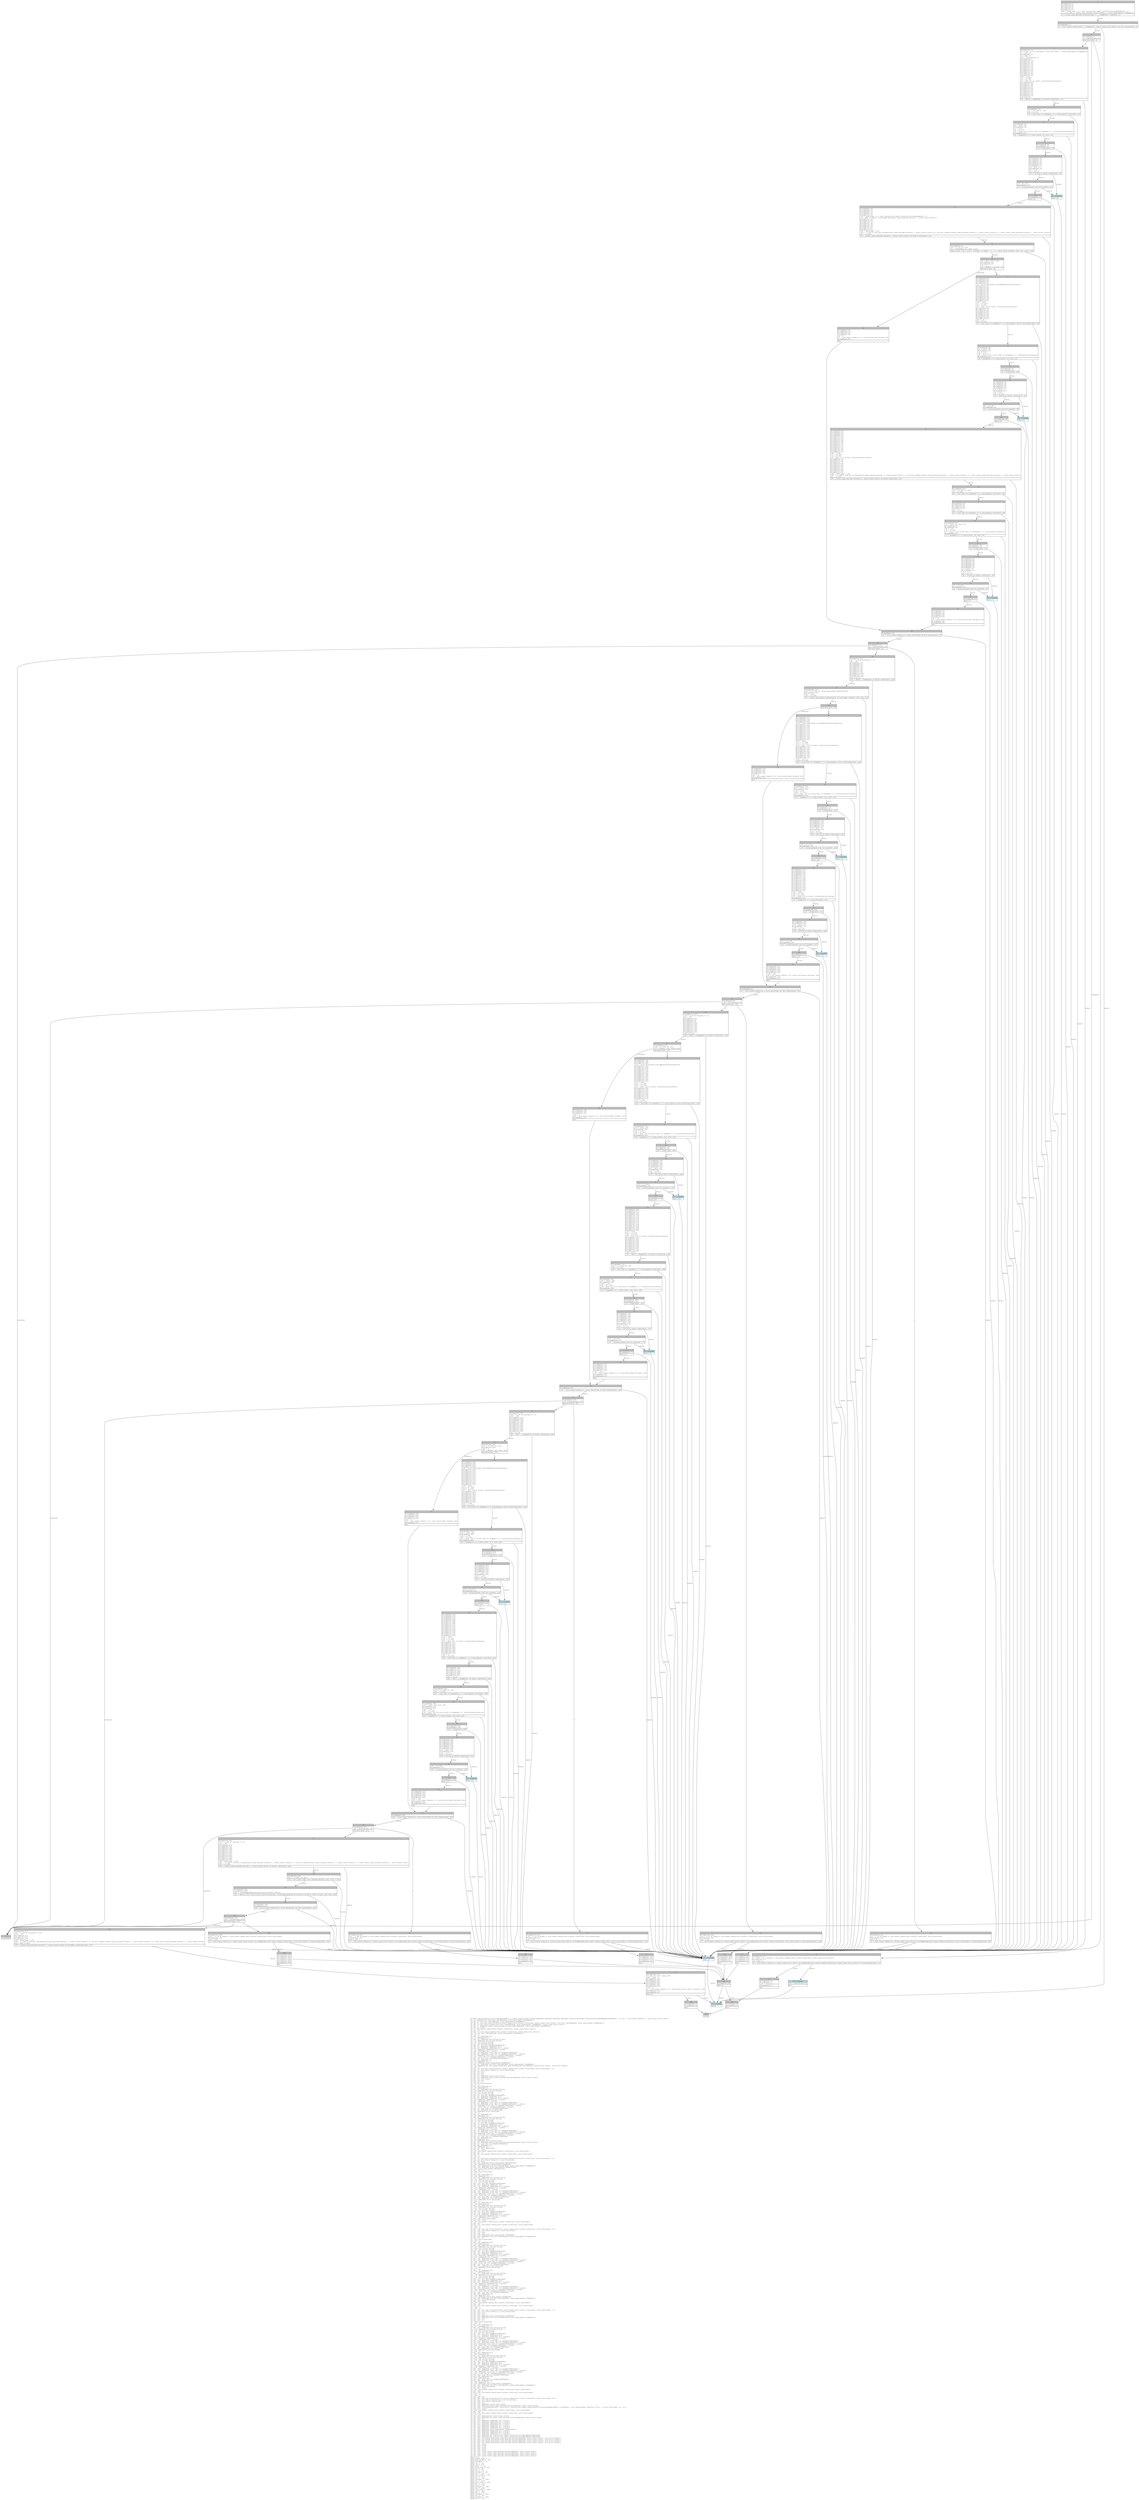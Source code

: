 digraph Mir_0_1085 {
    graph [fontname="Courier, monospace"];
    node [fontname="Courier, monospace"];
    edge [fontname="Courier, monospace"];
    label=<fn admin::handle_delete_initialized_perp_market(_1: anchor_lang::context::Context&lt;ReErased, ReErased, ReErased, ReErased, instructions::admin::DeleteInitializedPerpMarket&lt;ReErased&gt;&gt;, _2: u16) -&gt; std::result::Result&lt;(), anchor_lang::error::Error&gt;<br align="left"/>let _3: &amp;ReErased mut std::cell::Ref&lt;ReErased, state::perp_market::PerpMarket&gt;;<br align="left"/>let mut _4: std::cell::Ref&lt;ReErased, state::perp_market::PerpMarket&gt;;<br align="left"/>let mut _5: std::ops::ControlFlow&lt;std::result::Result&lt;std::convert::Infallible, anchor_lang::error::Error&gt;, std::cell::Ref&lt;ReErased, state::perp_market::PerpMarket&gt;&gt;;<br align="left"/>let mut _6: std::result::Result&lt;std::cell::Ref&lt;ReErased, state::perp_market::PerpMarket&gt;, anchor_lang::error::Error&gt;;<br align="left"/>let mut _7: &amp;ReErased anchor_lang::prelude::AccountLoader&lt;ReErased, state::perp_market::PerpMarket&gt;;<br align="left"/>let mut _8: isize;<br align="left"/>let _9: std::result::Result&lt;std::convert::Infallible, anchor_lang::error::Error&gt;;<br align="left"/>let mut _10: !;<br align="left"/>let mut _11: std::result::Result&lt;std::convert::Infallible, anchor_lang::error::Error&gt;;<br align="left"/>let _12: std::cell::Ref&lt;ReErased, state::perp_market::PerpMarket&gt;;<br align="left"/>let _13: ();<br align="left"/>let mut _14: &amp;ReErased str;<br align="left"/>let _15: &amp;ReErased str;<br align="left"/>let mut _16: &amp;ReErased std::string::String;<br align="left"/>let _17: &amp;ReErased std::string::String;<br align="left"/>let _18: std::string::String;<br align="left"/>let _19: std::string::String;<br align="left"/>let mut _20: std::fmt::Arguments&lt;ReErased&gt;;<br align="left"/>let mut _21: &amp;ReErased [&amp;ReErased str];<br align="left"/>let mut _22: &amp;ReErased [&amp;ReErased str; 1_usize];<br align="left"/>let _23: &amp;ReErased [&amp;ReErased str; 1_usize];<br align="left"/>let _24: [&amp;ReErased str; 1_usize];<br align="left"/>let mut _25: &amp;ReErased [core::fmt::rt::Argument&lt;ReErased&gt;];<br align="left"/>let mut _26: &amp;ReErased [core::fmt::rt::Argument&lt;ReErased&gt;; 1_usize];<br align="left"/>let _27: &amp;ReErased [core::fmt::rt::Argument&lt;ReErased&gt;; 1_usize];<br align="left"/>let _28: [core::fmt::rt::Argument&lt;ReErased&gt;; 1_usize];<br align="left"/>let mut _29: core::fmt::rt::Argument&lt;ReErased&gt;;<br align="left"/>let mut _30: &amp;ReErased u16;<br align="left"/>let _31: &amp;ReErased u16;<br align="left"/>let _32: &amp;ReErased state::perp_market::PerpMarket;<br align="left"/>let mut _33: &amp;ReErased std::cell::Ref&lt;ReErased, state::perp_market::PerpMarket&gt;;<br align="left"/>let _34: &amp;ReErased mut std::boxed::Box&lt;anchor_lang::prelude::Account&lt;ReErased, state::state::State&gt;, std::alloc::Global&gt;;<br align="left"/>let _35: ();<br align="left"/>let mut _36: std::ops::ControlFlow&lt;std::result::Result&lt;std::convert::Infallible, error::ErrorCode&gt;, ()&gt;;<br align="left"/>let mut _37: std::result::Result&lt;(), error::ErrorCode&gt;;<br align="left"/>let mut _38: bool;<br align="left"/>let mut _39: u16;<br align="left"/>let mut _40: u16;<br align="left"/>let mut _41: &amp;ReErased state::state::State;<br align="left"/>let mut _42: &amp;ReErased anchor_lang::prelude::Account&lt;ReErased, state::state::State&gt;;<br align="left"/>let mut _43: (u16, bool);<br align="left"/>let mut _44: u16;<br align="left"/>let mut _45: ();<br align="left"/>let _46: error::ErrorCode;<br align="left"/>let _47: ();<br align="left"/>let mut _48: &amp;ReErased str;<br align="left"/>let _49: &amp;ReErased str;<br align="left"/>let mut _50: &amp;ReErased std::string::String;<br align="left"/>let _51: &amp;ReErased std::string::String;<br align="left"/>let _52: std::string::String;<br align="left"/>let _53: std::string::String;<br align="left"/>let mut _54: std::fmt::Arguments&lt;ReErased&gt;;<br align="left"/>let mut _55: &amp;ReErased [&amp;ReErased str];<br align="left"/>let mut _56: &amp;ReErased [&amp;ReErased str; 2_usize];<br align="left"/>let _57: &amp;ReErased [&amp;ReErased str; 2_usize];<br align="left"/>let _58: [&amp;ReErased str; 2_usize];<br align="left"/>let mut _59: &amp;ReErased [core::fmt::rt::Argument&lt;ReErased&gt;];<br align="left"/>let mut _60: &amp;ReErased [core::fmt::rt::Argument&lt;ReErased&gt;; 1_usize];<br align="left"/>let _61: &amp;ReErased [core::fmt::rt::Argument&lt;ReErased&gt;; 1_usize];<br align="left"/>let _62: [core::fmt::rt::Argument&lt;ReErased&gt;; 1_usize];<br align="left"/>let mut _63: core::fmt::rt::Argument&lt;ReErased&gt;;<br align="left"/>let mut _64: &amp;ReErased error::ErrorCode;<br align="left"/>let _65: &amp;ReErased error::ErrorCode;<br align="left"/>let _66: ();<br align="left"/>let mut _67: &amp;ReErased str;<br align="left"/>let _68: &amp;ReErased str;<br align="left"/>let mut _69: &amp;ReErased std::string::String;<br align="left"/>let _70: &amp;ReErased std::string::String;<br align="left"/>let _71: std::string::String;<br align="left"/>let _72: std::string::String;<br align="left"/>let mut _73: std::fmt::Arguments&lt;ReErased&gt;;<br align="left"/>let mut _74: &amp;ReErased [&amp;ReErased str];<br align="left"/>let mut _75: &amp;ReErased [&amp;ReErased str; 2_usize];<br align="left"/>let _76: &amp;ReErased [&amp;ReErased str; 2_usize];<br align="left"/>let _77: [&amp;ReErased str; 2_usize];<br align="left"/>let mut _78: &amp;ReErased [core::fmt::rt::Argument&lt;ReErased&gt;];<br align="left"/>let mut _79: &amp;ReErased [core::fmt::rt::Argument&lt;ReErased&gt;; 2_usize];<br align="left"/>let _80: &amp;ReErased [core::fmt::rt::Argument&lt;ReErased&gt;; 2_usize];<br align="left"/>let _81: [core::fmt::rt::Argument&lt;ReErased&gt;; 2_usize];<br align="left"/>let mut _82: core::fmt::rt::Argument&lt;ReErased&gt;;<br align="left"/>let mut _83: &amp;ReErased u16;<br align="left"/>let _84: &amp;ReErased u16;<br align="left"/>let _85: &amp;ReErased state::state::State;<br align="left"/>let mut _86: &amp;ReErased anchor_lang::prelude::Account&lt;ReErased, state::state::State&gt;;<br align="left"/>let mut _87: core::fmt::rt::Argument&lt;ReErased&gt;;<br align="left"/>let mut _88: &amp;ReErased u16;<br align="left"/>let _89: &amp;ReErased u16;<br align="left"/>let mut _90: error::ErrorCode;<br align="left"/>let mut _91: isize;<br align="left"/>let _92: std::result::Result&lt;std::convert::Infallible, error::ErrorCode&gt;;<br align="left"/>let mut _93: !;<br align="left"/>let mut _94: std::result::Result&lt;std::convert::Infallible, error::ErrorCode&gt;;<br align="left"/>let _95: ();<br align="left"/>let _96: ();<br align="left"/>let mut _97: std::ops::ControlFlow&lt;std::result::Result&lt;std::convert::Infallible, error::ErrorCode&gt;, ()&gt;;<br align="left"/>let mut _98: std::result::Result&lt;(), error::ErrorCode&gt;;<br align="left"/>let mut _99: bool;<br align="left"/>let mut _100: &amp;ReErased state::perp_market::MarketStatus;<br align="left"/>let _101: &amp;ReErased state::perp_market::PerpMarket;<br align="left"/>let mut _102: &amp;ReErased std::cell::Ref&lt;ReErased, state::perp_market::PerpMarket&gt;;<br align="left"/>let mut _103: &amp;ReErased state::perp_market::MarketStatus;<br align="left"/>let _104: state::perp_market::MarketStatus;<br align="left"/>let mut _105: ();<br align="left"/>let _106: error::ErrorCode;<br align="left"/>let _107: ();<br align="left"/>let mut _108: &amp;ReErased str;<br align="left"/>let _109: &amp;ReErased str;<br align="left"/>let mut _110: &amp;ReErased std::string::String;<br align="left"/>let _111: &amp;ReErased std::string::String;<br align="left"/>let _112: std::string::String;<br align="left"/>let _113: std::string::String;<br align="left"/>let mut _114: std::fmt::Arguments&lt;ReErased&gt;;<br align="left"/>let mut _115: &amp;ReErased [&amp;ReErased str];<br align="left"/>let mut _116: &amp;ReErased [&amp;ReErased str; 2_usize];<br align="left"/>let _117: &amp;ReErased [&amp;ReErased str; 2_usize];<br align="left"/>let _118: [&amp;ReErased str; 2_usize];<br align="left"/>let mut _119: &amp;ReErased [core::fmt::rt::Argument&lt;ReErased&gt;];<br align="left"/>let mut _120: &amp;ReErased [core::fmt::rt::Argument&lt;ReErased&gt;; 1_usize];<br align="left"/>let _121: &amp;ReErased [core::fmt::rt::Argument&lt;ReErased&gt;; 1_usize];<br align="left"/>let _122: [core::fmt::rt::Argument&lt;ReErased&gt;; 1_usize];<br align="left"/>let mut _123: core::fmt::rt::Argument&lt;ReErased&gt;;<br align="left"/>let mut _124: &amp;ReErased error::ErrorCode;<br align="left"/>let _125: &amp;ReErased error::ErrorCode;<br align="left"/>let _126: ();<br align="left"/>let mut _127: &amp;ReErased str;<br align="left"/>let _128: &amp;ReErased str;<br align="left"/>let mut _129: &amp;ReErased std::string::String;<br align="left"/>let _130: &amp;ReErased std::string::String;<br align="left"/>let _131: std::string::String;<br align="left"/>let _132: std::string::String;<br align="left"/>let mut _133: std::fmt::Arguments&lt;ReErased&gt;;<br align="left"/>let mut _134: &amp;ReErased [&amp;ReErased str];<br align="left"/>let mut _135: &amp;ReErased [&amp;ReErased str; 1_usize];<br align="left"/>let _136: &amp;ReErased [&amp;ReErased str; 1_usize];<br align="left"/>let _137: [&amp;ReErased str; 1_usize];<br align="left"/>let mut _138: error::ErrorCode;<br align="left"/>let mut _139: isize;<br align="left"/>let _140: std::result::Result&lt;std::convert::Infallible, error::ErrorCode&gt;;<br align="left"/>let mut _141: !;<br align="left"/>let mut _142: std::result::Result&lt;std::convert::Infallible, error::ErrorCode&gt;;<br align="left"/>let _143: ();<br align="left"/>let _144: ();<br align="left"/>let mut _145: std::ops::ControlFlow&lt;std::result::Result&lt;std::convert::Infallible, error::ErrorCode&gt;, ()&gt;;<br align="left"/>let mut _146: std::result::Result&lt;(), error::ErrorCode&gt;;<br align="left"/>let mut _147: bool;<br align="left"/>let mut _148: u32;<br align="left"/>let mut _149: &amp;ReErased state::perp_market::PerpMarket;<br align="left"/>let mut _150: &amp;ReErased std::cell::Ref&lt;ReErased, state::perp_market::PerpMarket&gt;;<br align="left"/>let mut _151: ();<br align="left"/>let _152: error::ErrorCode;<br align="left"/>let _153: ();<br align="left"/>let mut _154: &amp;ReErased str;<br align="left"/>let _155: &amp;ReErased str;<br align="left"/>let mut _156: &amp;ReErased std::string::String;<br align="left"/>let _157: &amp;ReErased std::string::String;<br align="left"/>let _158: std::string::String;<br align="left"/>let _159: std::string::String;<br align="left"/>let mut _160: std::fmt::Arguments&lt;ReErased&gt;;<br align="left"/>let mut _161: &amp;ReErased [&amp;ReErased str];<br align="left"/>let mut _162: &amp;ReErased [&amp;ReErased str; 2_usize];<br align="left"/>let _163: &amp;ReErased [&amp;ReErased str; 2_usize];<br align="left"/>let _164: [&amp;ReErased str; 2_usize];<br align="left"/>let mut _165: &amp;ReErased [core::fmt::rt::Argument&lt;ReErased&gt;];<br align="left"/>let mut _166: &amp;ReErased [core::fmt::rt::Argument&lt;ReErased&gt;; 1_usize];<br align="left"/>let _167: &amp;ReErased [core::fmt::rt::Argument&lt;ReErased&gt;; 1_usize];<br align="left"/>let _168: [core::fmt::rt::Argument&lt;ReErased&gt;; 1_usize];<br align="left"/>let mut _169: core::fmt::rt::Argument&lt;ReErased&gt;;<br align="left"/>let mut _170: &amp;ReErased error::ErrorCode;<br align="left"/>let _171: &amp;ReErased error::ErrorCode;<br align="left"/>let _172: ();<br align="left"/>let mut _173: &amp;ReErased str;<br align="left"/>let _174: &amp;ReErased str;<br align="left"/>let mut _175: &amp;ReErased std::string::String;<br align="left"/>let _176: &amp;ReErased std::string::String;<br align="left"/>let _177: std::string::String;<br align="left"/>let _178: std::string::String;<br align="left"/>let mut _179: std::fmt::Arguments&lt;ReErased&gt;;<br align="left"/>let mut _180: &amp;ReErased [&amp;ReErased str];<br align="left"/>let mut _181: &amp;ReErased [&amp;ReErased str; 2_usize];<br align="left"/>let _182: &amp;ReErased [&amp;ReErased str; 2_usize];<br align="left"/>let _183: [&amp;ReErased str; 2_usize];<br align="left"/>let mut _184: &amp;ReErased [core::fmt::rt::Argument&lt;ReErased&gt;];<br align="left"/>let mut _185: &amp;ReErased [core::fmt::rt::Argument&lt;ReErased&gt;; 1_usize];<br align="left"/>let _186: &amp;ReErased [core::fmt::rt::Argument&lt;ReErased&gt;; 1_usize];<br align="left"/>let _187: [core::fmt::rt::Argument&lt;ReErased&gt;; 1_usize];<br align="left"/>let mut _188: core::fmt::rt::Argument&lt;ReErased&gt;;<br align="left"/>let mut _189: &amp;ReErased u32;<br align="left"/>let _190: &amp;ReErased u32;<br align="left"/>let _191: &amp;ReErased state::perp_market::PerpMarket;<br align="left"/>let mut _192: &amp;ReErased std::cell::Ref&lt;ReErased, state::perp_market::PerpMarket&gt;;<br align="left"/>let mut _193: error::ErrorCode;<br align="left"/>let mut _194: isize;<br align="left"/>let _195: std::result::Result&lt;std::convert::Infallible, error::ErrorCode&gt;;<br align="left"/>let mut _196: !;<br align="left"/>let mut _197: std::result::Result&lt;std::convert::Infallible, error::ErrorCode&gt;;<br align="left"/>let _198: ();<br align="left"/>let _199: ();<br align="left"/>let mut _200: std::ops::ControlFlow&lt;std::result::Result&lt;std::convert::Infallible, error::ErrorCode&gt;, ()&gt;;<br align="left"/>let mut _201: std::result::Result&lt;(), error::ErrorCode&gt;;<br align="left"/>let mut _202: bool;<br align="left"/>let mut _203: u16;<br align="left"/>let mut _204: &amp;ReErased state::perp_market::PerpMarket;<br align="left"/>let mut _205: &amp;ReErased std::cell::Ref&lt;ReErased, state::perp_market::PerpMarket&gt;;<br align="left"/>let mut _206: u16;<br align="left"/>let mut _207: ();<br align="left"/>let _208: error::ErrorCode;<br align="left"/>let _209: ();<br align="left"/>let mut _210: &amp;ReErased str;<br align="left"/>let _211: &amp;ReErased str;<br align="left"/>let mut _212: &amp;ReErased std::string::String;<br align="left"/>let _213: &amp;ReErased std::string::String;<br align="left"/>let _214: std::string::String;<br align="left"/>let _215: std::string::String;<br align="left"/>let mut _216: std::fmt::Arguments&lt;ReErased&gt;;<br align="left"/>let mut _217: &amp;ReErased [&amp;ReErased str];<br align="left"/>let mut _218: &amp;ReErased [&amp;ReErased str; 2_usize];<br align="left"/>let _219: &amp;ReErased [&amp;ReErased str; 2_usize];<br align="left"/>let _220: [&amp;ReErased str; 2_usize];<br align="left"/>let mut _221: &amp;ReErased [core::fmt::rt::Argument&lt;ReErased&gt;];<br align="left"/>let mut _222: &amp;ReErased [core::fmt::rt::Argument&lt;ReErased&gt;; 1_usize];<br align="left"/>let _223: &amp;ReErased [core::fmt::rt::Argument&lt;ReErased&gt;; 1_usize];<br align="left"/>let _224: [core::fmt::rt::Argument&lt;ReErased&gt;; 1_usize];<br align="left"/>let mut _225: core::fmt::rt::Argument&lt;ReErased&gt;;<br align="left"/>let mut _226: &amp;ReErased error::ErrorCode;<br align="left"/>let _227: &amp;ReErased error::ErrorCode;<br align="left"/>let _228: ();<br align="left"/>let mut _229: &amp;ReErased str;<br align="left"/>let _230: &amp;ReErased str;<br align="left"/>let mut _231: &amp;ReErased std::string::String;<br align="left"/>let _232: &amp;ReErased std::string::String;<br align="left"/>let _233: std::string::String;<br align="left"/>let _234: std::string::String;<br align="left"/>let mut _235: std::fmt::Arguments&lt;ReErased&gt;;<br align="left"/>let mut _236: &amp;ReErased [&amp;ReErased str];<br align="left"/>let mut _237: &amp;ReErased [&amp;ReErased str; 2_usize];<br align="left"/>let _238: &amp;ReErased [&amp;ReErased str; 2_usize];<br align="left"/>let _239: [&amp;ReErased str; 2_usize];<br align="left"/>let mut _240: &amp;ReErased [core::fmt::rt::Argument&lt;ReErased&gt;];<br align="left"/>let mut _241: &amp;ReErased [core::fmt::rt::Argument&lt;ReErased&gt;; 2_usize];<br align="left"/>let _242: &amp;ReErased [core::fmt::rt::Argument&lt;ReErased&gt;; 2_usize];<br align="left"/>let _243: [core::fmt::rt::Argument&lt;ReErased&gt;; 2_usize];<br align="left"/>let mut _244: core::fmt::rt::Argument&lt;ReErased&gt;;<br align="left"/>let mut _245: &amp;ReErased u16;<br align="left"/>let _246: &amp;ReErased u16;<br align="left"/>let mut _247: core::fmt::rt::Argument&lt;ReErased&gt;;<br align="left"/>let mut _248: &amp;ReErased u16;<br align="left"/>let _249: &amp;ReErased u16;<br align="left"/>let _250: &amp;ReErased state::perp_market::PerpMarket;<br align="left"/>let mut _251: &amp;ReErased std::cell::Ref&lt;ReErased, state::perp_market::PerpMarket&gt;;<br align="left"/>let mut _252: error::ErrorCode;<br align="left"/>let mut _253: isize;<br align="left"/>let _254: std::result::Result&lt;std::convert::Infallible, error::ErrorCode&gt;;<br align="left"/>let mut _255: !;<br align="left"/>let mut _256: std::result::Result&lt;std::convert::Infallible, error::ErrorCode&gt;;<br align="left"/>let _257: ();<br align="left"/>let _258: ();<br align="left"/>let mut _259: u16;<br align="left"/>let mut _260: std::ops::ControlFlow&lt;std::result::Result&lt;std::convert::Infallible, error::ErrorCode&gt;, u16&gt;;<br align="left"/>let mut _261: std::result::Result&lt;u16, error::ErrorCode&gt;;<br align="left"/>let mut _262: std::option::Option&lt;u16&gt;;<br align="left"/>let mut _263: u16;<br align="left"/>let mut _264: &amp;ReErased state::state::State;<br align="left"/>let mut _265: &amp;ReErased anchor_lang::prelude::Account&lt;ReErased, state::state::State&gt;;<br align="left"/>let mut _266: Closure(DefId(0:5490 ~ drift[d311]::instructions::admin::handle_delete_initialized_perp_market::{closure#0}), [i32, Binder(extern &quot;RustCall&quot; fn(()) -&gt; error::ErrorCode, []), ()]);<br align="left"/>let mut _267: isize;<br align="left"/>let _268: std::result::Result&lt;std::convert::Infallible, error::ErrorCode&gt;;<br align="left"/>let mut _269: !;<br align="left"/>let mut _270: std::result::Result&lt;std::convert::Infallible, error::ErrorCode&gt;;<br align="left"/>let _271: u16;<br align="left"/>let mut _272: &amp;ReErased mut state::state::State;<br align="left"/>let mut _273: &amp;ReErased mut anchor_lang::prelude::Account&lt;ReErased, state::state::State&gt;;<br align="left"/>let mut _274: ();<br align="left"/>let mut _275: &amp;ReErased [&amp;ReErased str; 2_usize];<br align="left"/>let mut _276: &amp;ReErased [&amp;ReErased str; 2_usize];<br align="left"/>let mut _277: &amp;ReErased [&amp;ReErased str; 2_usize];<br align="left"/>let mut _278: &amp;ReErased [&amp;ReErased str; 2_usize];<br align="left"/>let mut _279: &amp;ReErased [&amp;ReErased str; 1_usize];<br align="left"/>let mut _280: &amp;ReErased [&amp;ReErased str; 2_usize];<br align="left"/>let mut _281: &amp;ReErased state::perp_market::MarketStatus;<br align="left"/>let mut _282: &amp;ReErased [&amp;ReErased str; 2_usize];<br align="left"/>let mut _283: &amp;ReErased [&amp;ReErased str; 2_usize];<br align="left"/>let mut _284: &amp;ReErased [&amp;ReErased str; 1_usize];<br align="left"/>let mut _285: &amp;ReErased mut instructions::admin::DeleteInitializedPerpMarket&lt;ReErased&gt;;<br align="left"/>let mut _286: &amp;ReErased mut instructions::admin::DeleteInitializedPerpMarket&lt;ReErased&gt;;<br align="left"/>let mut _287: std::boxed::Box&lt;anchor_lang::prelude::Account&lt;ReErased, state::state::State&gt;, std::alloc::Global&gt;;<br align="left"/>let mut _288: std::boxed::Box&lt;anchor_lang::prelude::Account&lt;ReErased, state::state::State&gt;, std::alloc::Global&gt;;<br align="left"/>let mut _289: std::boxed::Box&lt;anchor_lang::prelude::Account&lt;ReErased, state::state::State&gt;, std::alloc::Global&gt;;<br align="left"/>let mut _290: std::boxed::Box&lt;anchor_lang::prelude::Account&lt;ReErased, state::state::State&gt;, std::alloc::Global&gt;;<br align="left"/>let mut _291: isize;<br align="left"/>let mut _292: isize;<br align="left"/>let mut _293: isize;<br align="left"/>let mut _294: isize;<br align="left"/>let mut _295: isize;<br align="left"/>let mut _296: *const anchor_lang::prelude::Account&lt;ReErased, state::state::State&gt;;<br align="left"/>let mut _297: *const anchor_lang::prelude::Account&lt;ReErased, state::state::State&gt;;<br align="left"/>let mut _298: *const anchor_lang::prelude::Account&lt;ReErased, state::state::State&gt;;<br align="left"/>let mut _299: *const anchor_lang::prelude::Account&lt;ReErased, state::state::State&gt;;<br align="left"/>debug ctx =&gt; _1;<br align="left"/>debug market_index =&gt; _2;<br align="left"/>debug perp_market =&gt; _3;<br align="left"/>debug residual =&gt; _9;<br align="left"/>debug val =&gt; _12;<br align="left"/>debug res =&gt; _19;<br align="left"/>debug state =&gt; _34;<br align="left"/>debug error_code =&gt; _46;<br align="left"/>debug res =&gt; _53;<br align="left"/>debug res =&gt; _72;<br align="left"/>debug residual =&gt; _92;<br align="left"/>debug val =&gt; _95;<br align="left"/>debug error_code =&gt; _106;<br align="left"/>debug res =&gt; _113;<br align="left"/>debug res =&gt; _132;<br align="left"/>debug residual =&gt; _140;<br align="left"/>debug val =&gt; _143;<br align="left"/>debug error_code =&gt; _152;<br align="left"/>debug res =&gt; _159;<br align="left"/>debug res =&gt; _178;<br align="left"/>debug residual =&gt; _195;<br align="left"/>debug val =&gt; _198;<br align="left"/>debug error_code =&gt; _208;<br align="left"/>debug res =&gt; _215;<br align="left"/>debug res =&gt; _234;<br align="left"/>debug residual =&gt; _254;<br align="left"/>debug val =&gt; _257;<br align="left"/>debug residual =&gt; _268;<br align="left"/>debug val =&gt; _271;<br align="left"/>>;
    bb0__0_1085 [shape="none", label=<<table border="0" cellborder="1" cellspacing="0"><tr><td bgcolor="gray" align="center" colspan="1">0</td></tr><tr><td align="left" balign="left">StorageLive(_3)<br/>StorageLive(_4)<br/>StorageLive(_5)<br/>StorageLive(_6)<br/>StorageLive(_7)<br/>_285 = deref_copy (_1.1: &amp;mut instructions::admin::DeleteInitializedPerpMarket&lt;'_&gt;)<br/>_7 = &amp;((*_285).2: anchor_lang::prelude::AccountLoader&lt;'_, state::perp_market::PerpMarket&gt;)<br/></td></tr><tr><td align="left">_6 = anchor_lang::prelude::AccountLoader::&lt;'_, PerpMarket&gt;::load(move _7)</td></tr></table>>];
    bb1__0_1085 [shape="none", label=<<table border="0" cellborder="1" cellspacing="0"><tr><td bgcolor="gray" align="center" colspan="1">1</td></tr><tr><td align="left" balign="left">StorageDead(_7)<br/></td></tr><tr><td align="left">_5 = &lt;std::result::Result&lt;Ref&lt;'_, PerpMarket&gt;, anchor_lang::error::Error&gt; as Try&gt;::branch(move _6)</td></tr></table>>];
    bb2__0_1085 [shape="none", label=<<table border="0" cellborder="1" cellspacing="0"><tr><td bgcolor="gray" align="center" colspan="1">2</td></tr><tr><td align="left" balign="left">StorageDead(_6)<br/>_8 = discriminant(_5)<br/></td></tr><tr><td align="left">switchInt(move _8)</td></tr></table>>];
    bb3__0_1085 [shape="none", label=<<table border="0" cellborder="1" cellspacing="0"><tr><td bgcolor="gray" align="center" colspan="1">3</td></tr><tr><td align="left" balign="left">StorageLive(_12)<br/>_12 = move ((_5 as Continue).0: std::cell::Ref&lt;'_, state::perp_market::PerpMarket&gt;)<br/>_4 = move _12<br/>StorageDead(_12)<br/>_3 = &amp;mut _4<br/>_291 = discriminant(_5)<br/>StorageDead(_5)<br/>StorageLive(_13)<br/>StorageLive(_14)<br/>StorageLive(_15)<br/>StorageLive(_16)<br/>StorageLive(_17)<br/>StorageLive(_18)<br/>StorageLive(_19)<br/>StorageLive(_20)<br/>StorageLive(_21)<br/>StorageLive(_22)<br/>StorageLive(_23)<br/>_284 = const _<br/>_23 = &amp;(*_284)<br/>_22 = &amp;(*_23)<br/>_21 = move _22 as &amp;[&amp;str] (PointerCoercion(Unsize))<br/>StorageDead(_22)<br/>StorageLive(_25)<br/>StorageLive(_26)<br/>StorageLive(_27)<br/>StorageLive(_28)<br/>StorageLive(_29)<br/>StorageLive(_30)<br/>StorageLive(_31)<br/>StorageLive(_32)<br/>StorageLive(_33)<br/>_33 = &amp;(*_3)<br/></td></tr><tr><td align="left">_32 = &lt;Ref&lt;'_, PerpMarket&gt; as Deref&gt;::deref(move _33)</td></tr></table>>];
    bb4__0_1085 [shape="none", label=<<table border="0" cellborder="1" cellspacing="0"><tr><td bgcolor="gray" align="center" colspan="1">4</td></tr><tr><td align="left">unreachable</td></tr></table>>];
    bb5__0_1085 [shape="none", label=<<table border="0" cellborder="1" cellspacing="0"><tr><td bgcolor="gray" align="center" colspan="1">5</td></tr><tr><td align="left" balign="left">StorageLive(_9)<br/>_9 = move ((_5 as Break).0: std::result::Result&lt;std::convert::Infallible, anchor_lang::error::Error&gt;)<br/>StorageLive(_11)<br/>_11 = move _9<br/></td></tr><tr><td align="left">_0 = &lt;std::result::Result&lt;(), anchor_lang::error::Error&gt; as FromResidual&lt;std::result::Result&lt;Infallible, anchor_lang::error::Error&gt;&gt;&gt;::from_residual(move _11)</td></tr></table>>];
    bb6__0_1085 [shape="none", label=<<table border="0" cellborder="1" cellspacing="0"><tr><td bgcolor="gray" align="center" colspan="1">6</td></tr><tr><td align="left" balign="left">StorageDead(_11)<br/>StorageDead(_9)<br/>_293 = discriminant(_5)<br/>StorageDead(_5)<br/></td></tr><tr><td align="left">goto</td></tr></table>>];
    bb7__0_1085 [shape="none", label=<<table border="0" cellborder="1" cellspacing="0"><tr><td bgcolor="gray" align="center" colspan="1">7</td></tr><tr><td align="left" balign="left">StorageDead(_33)<br/>_31 = &amp;((*_32).21: u16)<br/>_30 = &amp;(*_31)<br/></td></tr><tr><td align="left">_29 = core::fmt::rt::Argument::&lt;'_&gt;::new_display::&lt;u16&gt;(move _30)</td></tr></table>>];
    bb8__0_1085 [shape="none", label=<<table border="0" cellborder="1" cellspacing="0"><tr><td bgcolor="gray" align="center" colspan="1">8</td></tr><tr><td align="left" balign="left">StorageDead(_30)<br/>_28 = [move _29]<br/>StorageDead(_29)<br/>_27 = &amp;_28<br/>_26 = &amp;(*_27)<br/>_25 = move _26 as &amp;[core::fmt::rt::Argument&lt;'_&gt;] (PointerCoercion(Unsize))<br/>StorageDead(_26)<br/></td></tr><tr><td align="left">_20 = Arguments::&lt;'_&gt;::new_v1(move _21, move _25)</td></tr></table>>];
    bb9__0_1085 [shape="none", label=<<table border="0" cellborder="1" cellspacing="0"><tr><td bgcolor="gray" align="center" colspan="1">9</td></tr><tr><td align="left" balign="left">StorageDead(_25)<br/>StorageDead(_21)<br/></td></tr><tr><td align="left">_19 = format(move _20)</td></tr></table>>];
    bb10__0_1085 [shape="none", label=<<table border="0" cellborder="1" cellspacing="0"><tr><td bgcolor="gray" align="center" colspan="1">10</td></tr><tr><td align="left" balign="left">StorageDead(_20)<br/>StorageDead(_32)<br/>StorageDead(_31)<br/>StorageDead(_28)<br/>StorageDead(_27)<br/>StorageDead(_23)<br/>_18 = move _19<br/>StorageDead(_19)<br/>_17 = &amp;_18<br/>_16 = &amp;(*_17)<br/></td></tr><tr><td align="left">_15 = &lt;String as Deref&gt;::deref(move _16)</td></tr></table>>];
    bb11__0_1085 [shape="none", label=<<table border="0" cellborder="1" cellspacing="0"><tr><td bgcolor="gray" align="center" colspan="1">11</td></tr><tr><td align="left" balign="left">_14 = &amp;(*_15)<br/>StorageDead(_16)<br/></td></tr><tr><td align="left">_13 = solana_program::log::sol_log(move _14)</td></tr></table>>];
    bb12__0_1085 [shape="none", label=<<table border="0" cellborder="1" cellspacing="0"><tr><td bgcolor="gray" align="center" colspan="1">12</td></tr><tr><td align="left" balign="left">StorageDead(_14)<br/></td></tr><tr><td align="left">drop(_18)</td></tr></table>>];
    bb13__0_1085 [shape="none", label=<<table border="0" cellborder="1" cellspacing="0"><tr><td bgcolor="gray" align="center" colspan="1">13</td></tr><tr><td align="left" balign="left">StorageDead(_18)<br/>StorageDead(_17)<br/>StorageDead(_15)<br/>StorageDead(_13)<br/>StorageLive(_34)<br/>_286 = deref_copy (_1.1: &amp;mut instructions::admin::DeleteInitializedPerpMarket&lt;'_&gt;)<br/>_34 = &amp;mut ((*_286).1: std::boxed::Box&lt;anchor_lang::prelude::Account&lt;'_, state::state::State&gt;&gt;)<br/>StorageLive(_35)<br/>StorageLive(_36)<br/>StorageLive(_37)<br/>StorageLive(_38)<br/>StorageLive(_39)<br/>StorageLive(_40)<br/>StorageLive(_41)<br/>StorageLive(_42)<br/>_287 = deref_copy (*_34)<br/>_296 = (((_287.0: std::ptr::Unique&lt;anchor_lang::prelude::Account&lt;'_, state::state::State&gt;&gt;).0: std::ptr::NonNull&lt;anchor_lang::prelude::Account&lt;'_, state::state::State&gt;&gt;).0: *const anchor_lang::prelude::Account&lt;'_, state::state::State&gt;)<br/>_42 = &amp;(*_296)<br/></td></tr><tr><td align="left">_41 = &lt;anchor_lang::prelude::Account&lt;'_, state::state::State&gt; as Deref&gt;::deref(move _42)</td></tr></table>>];
    bb14__0_1085 [shape="none", label=<<table border="0" cellborder="1" cellspacing="0"><tr><td bgcolor="gray" align="center" colspan="1">14</td></tr><tr><td align="left" balign="left">StorageDead(_42)<br/>_40 = ((*_41).13: u16)<br/>_43 = CheckedSub(_40, const 1_u16)<br/></td></tr><tr><td align="left">assert(!move (_43.1: bool), &quot;attempt to compute `{} - {}`, which would overflow&quot;, move _40, const 1_u16)</td></tr></table>>];
    bb15__0_1085 [shape="none", label=<<table border="0" cellborder="1" cellspacing="0"><tr><td bgcolor="gray" align="center" colspan="1">15</td></tr><tr><td align="left" balign="left">_39 = move (_43.0: u16)<br/>StorageDead(_40)<br/>StorageLive(_44)<br/>_44 = _2<br/>_38 = Eq(move _39, move _44)<br/></td></tr><tr><td align="left">switchInt(move _38)</td></tr></table>>];
    bb16__0_1085 [shape="none", label=<<table border="0" cellborder="1" cellspacing="0"><tr><td bgcolor="gray" align="center" colspan="1">16</td></tr><tr><td align="left" balign="left">StorageDead(_44)<br/>StorageDead(_41)<br/>StorageDead(_39)<br/>StorageLive(_45)<br/>_45 = ()<br/>_37 = std::result::Result::&lt;(), error::ErrorCode&gt;::Ok(move _45)<br/>StorageDead(_45)<br/></td></tr><tr><td align="left">goto</td></tr></table>>];
    bb17__0_1085 [shape="none", label=<<table border="0" cellborder="1" cellspacing="0"><tr><td bgcolor="gray" align="center" colspan="1">17</td></tr><tr><td align="left" balign="left">StorageDead(_44)<br/>StorageDead(_41)<br/>StorageDead(_39)<br/>StorageLive(_46)<br/>_46 = error::ErrorCode::InvalidMarketAccountforDeletion<br/>StorageLive(_47)<br/>StorageLive(_48)<br/>StorageLive(_49)<br/>StorageLive(_50)<br/>StorageLive(_51)<br/>StorageLive(_52)<br/>StorageLive(_53)<br/>StorageLive(_54)<br/>StorageLive(_55)<br/>StorageLive(_56)<br/>StorageLive(_57)<br/>_283 = const _<br/>_57 = &amp;(*_283)<br/>_56 = &amp;(*_57)<br/>_55 = move _56 as &amp;[&amp;str] (PointerCoercion(Unsize))<br/>StorageDead(_56)<br/>StorageLive(_59)<br/>StorageLive(_60)<br/>StorageLive(_61)<br/>StorageLive(_62)<br/>StorageLive(_63)<br/>StorageLive(_64)<br/>StorageLive(_65)<br/>_65 = &amp;_46<br/>_64 = &amp;(*_65)<br/></td></tr><tr><td align="left">_63 = core::fmt::rt::Argument::&lt;'_&gt;::new_display::&lt;error::ErrorCode&gt;(move _64)</td></tr></table>>];
    bb18__0_1085 [shape="none", label=<<table border="0" cellborder="1" cellspacing="0"><tr><td bgcolor="gray" align="center" colspan="1">18</td></tr><tr><td align="left" balign="left">StorageDead(_64)<br/>_62 = [move _63]<br/>StorageDead(_63)<br/>_61 = &amp;_62<br/>_60 = &amp;(*_61)<br/>_59 = move _60 as &amp;[core::fmt::rt::Argument&lt;'_&gt;] (PointerCoercion(Unsize))<br/>StorageDead(_60)<br/></td></tr><tr><td align="left">_54 = Arguments::&lt;'_&gt;::new_v1(move _55, move _59)</td></tr></table>>];
    bb19__0_1085 [shape="none", label=<<table border="0" cellborder="1" cellspacing="0"><tr><td bgcolor="gray" align="center" colspan="1">19</td></tr><tr><td align="left" balign="left">StorageDead(_59)<br/>StorageDead(_55)<br/></td></tr><tr><td align="left">_53 = format(move _54)</td></tr></table>>];
    bb20__0_1085 [shape="none", label=<<table border="0" cellborder="1" cellspacing="0"><tr><td bgcolor="gray" align="center" colspan="1">20</td></tr><tr><td align="left" balign="left">StorageDead(_54)<br/>StorageDead(_65)<br/>StorageDead(_62)<br/>StorageDead(_61)<br/>StorageDead(_57)<br/>_52 = move _53<br/>StorageDead(_53)<br/>_51 = &amp;_52<br/>_50 = &amp;(*_51)<br/></td></tr><tr><td align="left">_49 = &lt;String as Deref&gt;::deref(move _50)</td></tr></table>>];
    bb21__0_1085 [shape="none", label=<<table border="0" cellborder="1" cellspacing="0"><tr><td bgcolor="gray" align="center" colspan="1">21</td></tr><tr><td align="left" balign="left">_48 = &amp;(*_49)<br/>StorageDead(_50)<br/></td></tr><tr><td align="left">_47 = solana_program::log::sol_log(move _48)</td></tr></table>>];
    bb22__0_1085 [shape="none", label=<<table border="0" cellborder="1" cellspacing="0"><tr><td bgcolor="gray" align="center" colspan="1">22</td></tr><tr><td align="left" balign="left">StorageDead(_48)<br/></td></tr><tr><td align="left">drop(_52)</td></tr></table>>];
    bb23__0_1085 [shape="none", label=<<table border="0" cellborder="1" cellspacing="0"><tr><td bgcolor="gray" align="center" colspan="1">23</td></tr><tr><td align="left" balign="left">StorageDead(_52)<br/>StorageDead(_51)<br/>StorageDead(_49)<br/>StorageDead(_47)<br/>StorageLive(_66)<br/>StorageLive(_67)<br/>StorageLive(_68)<br/>StorageLive(_69)<br/>StorageLive(_70)<br/>StorageLive(_71)<br/>StorageLive(_72)<br/>StorageLive(_73)<br/>StorageLive(_74)<br/>StorageLive(_75)<br/>StorageLive(_76)<br/>_282 = const _<br/>_76 = &amp;(*_282)<br/>_75 = &amp;(*_76)<br/>_74 = move _75 as &amp;[&amp;str] (PointerCoercion(Unsize))<br/>StorageDead(_75)<br/>StorageLive(_78)<br/>StorageLive(_79)<br/>StorageLive(_80)<br/>StorageLive(_81)<br/>StorageLive(_82)<br/>StorageLive(_83)<br/>StorageLive(_84)<br/>StorageLive(_85)<br/>StorageLive(_86)<br/>_288 = deref_copy (*_34)<br/>_297 = (((_288.0: std::ptr::Unique&lt;anchor_lang::prelude::Account&lt;'_, state::state::State&gt;&gt;).0: std::ptr::NonNull&lt;anchor_lang::prelude::Account&lt;'_, state::state::State&gt;&gt;).0: *const anchor_lang::prelude::Account&lt;'_, state::state::State&gt;)<br/>_86 = &amp;(*_297)<br/></td></tr><tr><td align="left">_85 = &lt;anchor_lang::prelude::Account&lt;'_, state::state::State&gt; as Deref&gt;::deref(move _86)</td></tr></table>>];
    bb24__0_1085 [shape="none", label=<<table border="0" cellborder="1" cellspacing="0"><tr><td bgcolor="gray" align="center" colspan="1">24</td></tr><tr><td align="left" balign="left">StorageDead(_86)<br/>_84 = &amp;((*_85).13: u16)<br/>_83 = &amp;(*_84)<br/></td></tr><tr><td align="left">_82 = core::fmt::rt::Argument::&lt;'_&gt;::new_display::&lt;u16&gt;(move _83)</td></tr></table>>];
    bb25__0_1085 [shape="none", label=<<table border="0" cellborder="1" cellspacing="0"><tr><td bgcolor="gray" align="center" colspan="1">25</td></tr><tr><td align="left" balign="left">StorageDead(_83)<br/>StorageLive(_87)<br/>StorageLive(_88)<br/>StorageLive(_89)<br/>_89 = &amp;_2<br/>_88 = &amp;(*_89)<br/></td></tr><tr><td align="left">_87 = core::fmt::rt::Argument::&lt;'_&gt;::new_display::&lt;u16&gt;(move _88)</td></tr></table>>];
    bb26__0_1085 [shape="none", label=<<table border="0" cellborder="1" cellspacing="0"><tr><td bgcolor="gray" align="center" colspan="1">26</td></tr><tr><td align="left" balign="left">StorageDead(_88)<br/>_81 = [move _82, move _87]<br/>StorageDead(_87)<br/>StorageDead(_82)<br/>_80 = &amp;_81<br/>_79 = &amp;(*_80)<br/>_78 = move _79 as &amp;[core::fmt::rt::Argument&lt;'_&gt;] (PointerCoercion(Unsize))<br/>StorageDead(_79)<br/></td></tr><tr><td align="left">_73 = Arguments::&lt;'_&gt;::new_v1(move _74, move _78)</td></tr></table>>];
    bb27__0_1085 [shape="none", label=<<table border="0" cellborder="1" cellspacing="0"><tr><td bgcolor="gray" align="center" colspan="1">27</td></tr><tr><td align="left" balign="left">StorageDead(_78)<br/>StorageDead(_74)<br/></td></tr><tr><td align="left">_72 = format(move _73)</td></tr></table>>];
    bb28__0_1085 [shape="none", label=<<table border="0" cellborder="1" cellspacing="0"><tr><td bgcolor="gray" align="center" colspan="1">28</td></tr><tr><td align="left" balign="left">StorageDead(_73)<br/>StorageDead(_89)<br/>StorageDead(_85)<br/>StorageDead(_84)<br/>StorageDead(_81)<br/>StorageDead(_80)<br/>StorageDead(_76)<br/>_71 = move _72<br/>StorageDead(_72)<br/>_70 = &amp;_71<br/>_69 = &amp;(*_70)<br/></td></tr><tr><td align="left">_68 = &lt;String as Deref&gt;::deref(move _69)</td></tr></table>>];
    bb29__0_1085 [shape="none", label=<<table border="0" cellborder="1" cellspacing="0"><tr><td bgcolor="gray" align="center" colspan="1">29</td></tr><tr><td align="left" balign="left">_67 = &amp;(*_68)<br/>StorageDead(_69)<br/></td></tr><tr><td align="left">_66 = solana_program::log::sol_log(move _67)</td></tr></table>>];
    bb30__0_1085 [shape="none", label=<<table border="0" cellborder="1" cellspacing="0"><tr><td bgcolor="gray" align="center" colspan="1">30</td></tr><tr><td align="left" balign="left">StorageDead(_67)<br/></td></tr><tr><td align="left">drop(_71)</td></tr></table>>];
    bb31__0_1085 [shape="none", label=<<table border="0" cellborder="1" cellspacing="0"><tr><td bgcolor="gray" align="center" colspan="1">31</td></tr><tr><td align="left" balign="left">StorageDead(_71)<br/>StorageDead(_70)<br/>StorageDead(_68)<br/>StorageDead(_66)<br/>StorageLive(_90)<br/>_90 = _46<br/>_37 = std::result::Result::&lt;(), error::ErrorCode&gt;::Err(move _90)<br/>StorageDead(_90)<br/>StorageDead(_46)<br/></td></tr><tr><td align="left">goto</td></tr></table>>];
    bb32__0_1085 [shape="none", label=<<table border="0" cellborder="1" cellspacing="0"><tr><td bgcolor="gray" align="center" colspan="1">32</td></tr><tr><td align="left" balign="left">StorageDead(_38)<br/></td></tr><tr><td align="left">_36 = &lt;std::result::Result&lt;(), error::ErrorCode&gt; as Try&gt;::branch(move _37)</td></tr></table>>];
    bb33__0_1085 [shape="none", label=<<table border="0" cellborder="1" cellspacing="0"><tr><td bgcolor="gray" align="center" colspan="1">33</td></tr><tr><td align="left" balign="left">StorageDead(_37)<br/>_91 = discriminant(_36)<br/></td></tr><tr><td align="left">switchInt(move _91)</td></tr></table>>];
    bb34__0_1085 [shape="none", label=<<table border="0" cellborder="1" cellspacing="0"><tr><td bgcolor="gray" align="center" colspan="1">34</td></tr><tr><td align="left" balign="left">StorageLive(_95)<br/>_95 = ((_36 as Continue).0: ())<br/>_35 = _95<br/>StorageDead(_95)<br/>StorageDead(_36)<br/>StorageDead(_35)<br/>StorageLive(_96)<br/>StorageLive(_97)<br/>StorageLive(_98)<br/>StorageLive(_99)<br/>StorageLive(_100)<br/>StorageLive(_101)<br/>StorageLive(_102)<br/>_102 = &amp;(*_3)<br/></td></tr><tr><td align="left">_101 = &lt;Ref&lt;'_, PerpMarket&gt; as Deref&gt;::deref(move _102)</td></tr></table>>];
    bb35__0_1085 [shape="none", label=<<table border="0" cellborder="1" cellspacing="0"><tr><td bgcolor="gray" align="center" colspan="1">35</td></tr><tr><td align="left" balign="left">StorageLive(_92)<br/>_92 = ((_36 as Break).0: std::result::Result&lt;std::convert::Infallible, error::ErrorCode&gt;)<br/>StorageLive(_94)<br/>_94 = _92<br/></td></tr><tr><td align="left">_0 = &lt;std::result::Result&lt;(), anchor_lang::error::Error&gt; as FromResidual&lt;std::result::Result&lt;Infallible, error::ErrorCode&gt;&gt;&gt;::from_residual(move _94)</td></tr></table>>];
    bb36__0_1085 [shape="none", label=<<table border="0" cellborder="1" cellspacing="0"><tr><td bgcolor="gray" align="center" colspan="1">36</td></tr><tr><td align="left" balign="left">StorageDead(_94)<br/>StorageDead(_92)<br/>StorageDead(_36)<br/>StorageDead(_35)<br/></td></tr><tr><td align="left">goto</td></tr></table>>];
    bb37__0_1085 [shape="none", label=<<table border="0" cellborder="1" cellspacing="0"><tr><td bgcolor="gray" align="center" colspan="1">37</td></tr><tr><td align="left" balign="left">StorageDead(_102)<br/>_100 = &amp;((*_101).22: state::perp_market::MarketStatus)<br/>StorageLive(_103)<br/>_281 = const _<br/>_103 = &amp;(*_281)<br/></td></tr><tr><td align="left">_99 = &lt;state::perp_market::MarketStatus as PartialEq&gt;::eq(move _100, move _103)</td></tr></table>>];
    bb38__0_1085 [shape="none", label=<<table border="0" cellborder="1" cellspacing="0"><tr><td bgcolor="gray" align="center" colspan="1">38</td></tr><tr><td align="left">switchInt(move _99)</td></tr></table>>];
    bb39__0_1085 [shape="none", label=<<table border="0" cellborder="1" cellspacing="0"><tr><td bgcolor="gray" align="center" colspan="1">39</td></tr><tr><td align="left" balign="left">StorageDead(_103)<br/>StorageDead(_101)<br/>StorageDead(_100)<br/>StorageLive(_105)<br/>_105 = ()<br/>_98 = std::result::Result::&lt;(), error::ErrorCode&gt;::Ok(move _105)<br/>StorageDead(_105)<br/></td></tr><tr><td align="left">goto</td></tr></table>>];
    bb40__0_1085 [shape="none", label=<<table border="0" cellborder="1" cellspacing="0"><tr><td bgcolor="gray" align="center" colspan="1">40</td></tr><tr><td align="left" balign="left">StorageDead(_103)<br/>StorageDead(_101)<br/>StorageDead(_100)<br/>StorageLive(_106)<br/>_106 = error::ErrorCode::InvalidMarketAccountforDeletion<br/>StorageLive(_107)<br/>StorageLive(_108)<br/>StorageLive(_109)<br/>StorageLive(_110)<br/>StorageLive(_111)<br/>StorageLive(_112)<br/>StorageLive(_113)<br/>StorageLive(_114)<br/>StorageLive(_115)<br/>StorageLive(_116)<br/>StorageLive(_117)<br/>_280 = const _<br/>_117 = &amp;(*_280)<br/>_116 = &amp;(*_117)<br/>_115 = move _116 as &amp;[&amp;str] (PointerCoercion(Unsize))<br/>StorageDead(_116)<br/>StorageLive(_119)<br/>StorageLive(_120)<br/>StorageLive(_121)<br/>StorageLive(_122)<br/>StorageLive(_123)<br/>StorageLive(_124)<br/>StorageLive(_125)<br/>_125 = &amp;_106<br/>_124 = &amp;(*_125)<br/></td></tr><tr><td align="left">_123 = core::fmt::rt::Argument::&lt;'_&gt;::new_display::&lt;error::ErrorCode&gt;(move _124)</td></tr></table>>];
    bb41__0_1085 [shape="none", label=<<table border="0" cellborder="1" cellspacing="0"><tr><td bgcolor="gray" align="center" colspan="1">41</td></tr><tr><td align="left" balign="left">StorageDead(_124)<br/>_122 = [move _123]<br/>StorageDead(_123)<br/>_121 = &amp;_122<br/>_120 = &amp;(*_121)<br/>_119 = move _120 as &amp;[core::fmt::rt::Argument&lt;'_&gt;] (PointerCoercion(Unsize))<br/>StorageDead(_120)<br/></td></tr><tr><td align="left">_114 = Arguments::&lt;'_&gt;::new_v1(move _115, move _119)</td></tr></table>>];
    bb42__0_1085 [shape="none", label=<<table border="0" cellborder="1" cellspacing="0"><tr><td bgcolor="gray" align="center" colspan="1">42</td></tr><tr><td align="left" balign="left">StorageDead(_119)<br/>StorageDead(_115)<br/></td></tr><tr><td align="left">_113 = format(move _114)</td></tr></table>>];
    bb43__0_1085 [shape="none", label=<<table border="0" cellborder="1" cellspacing="0"><tr><td bgcolor="gray" align="center" colspan="1">43</td></tr><tr><td align="left" balign="left">StorageDead(_114)<br/>StorageDead(_125)<br/>StorageDead(_122)<br/>StorageDead(_121)<br/>StorageDead(_117)<br/>_112 = move _113<br/>StorageDead(_113)<br/>_111 = &amp;_112<br/>_110 = &amp;(*_111)<br/></td></tr><tr><td align="left">_109 = &lt;String as Deref&gt;::deref(move _110)</td></tr></table>>];
    bb44__0_1085 [shape="none", label=<<table border="0" cellborder="1" cellspacing="0"><tr><td bgcolor="gray" align="center" colspan="1">44</td></tr><tr><td align="left" balign="left">_108 = &amp;(*_109)<br/>StorageDead(_110)<br/></td></tr><tr><td align="left">_107 = solana_program::log::sol_log(move _108)</td></tr></table>>];
    bb45__0_1085 [shape="none", label=<<table border="0" cellborder="1" cellspacing="0"><tr><td bgcolor="gray" align="center" colspan="1">45</td></tr><tr><td align="left" balign="left">StorageDead(_108)<br/></td></tr><tr><td align="left">drop(_112)</td></tr></table>>];
    bb46__0_1085 [shape="none", label=<<table border="0" cellborder="1" cellspacing="0"><tr><td bgcolor="gray" align="center" colspan="1">46</td></tr><tr><td align="left" balign="left">StorageDead(_112)<br/>StorageDead(_111)<br/>StorageDead(_109)<br/>StorageDead(_107)<br/>StorageLive(_126)<br/>StorageLive(_127)<br/>StorageLive(_128)<br/>StorageLive(_129)<br/>StorageLive(_130)<br/>StorageLive(_131)<br/>StorageLive(_132)<br/>StorageLive(_133)<br/>StorageLive(_134)<br/>StorageLive(_135)<br/>StorageLive(_136)<br/>_279 = const _<br/>_136 = &amp;(*_279)<br/>_135 = &amp;(*_136)<br/>_134 = move _135 as &amp;[&amp;str] (PointerCoercion(Unsize))<br/>StorageDead(_135)<br/></td></tr><tr><td align="left">_133 = Arguments::&lt;'_&gt;::new_const(move _134)</td></tr></table>>];
    bb47__0_1085 [shape="none", label=<<table border="0" cellborder="1" cellspacing="0"><tr><td bgcolor="gray" align="center" colspan="1">47</td></tr><tr><td align="left" balign="left">StorageDead(_134)<br/></td></tr><tr><td align="left">_132 = format(move _133)</td></tr></table>>];
    bb48__0_1085 [shape="none", label=<<table border="0" cellborder="1" cellspacing="0"><tr><td bgcolor="gray" align="center" colspan="1">48</td></tr><tr><td align="left" balign="left">StorageDead(_133)<br/>StorageDead(_136)<br/>_131 = move _132<br/>StorageDead(_132)<br/>_130 = &amp;_131<br/>_129 = &amp;(*_130)<br/></td></tr><tr><td align="left">_128 = &lt;String as Deref&gt;::deref(move _129)</td></tr></table>>];
    bb49__0_1085 [shape="none", label=<<table border="0" cellborder="1" cellspacing="0"><tr><td bgcolor="gray" align="center" colspan="1">49</td></tr><tr><td align="left" balign="left">_127 = &amp;(*_128)<br/>StorageDead(_129)<br/></td></tr><tr><td align="left">_126 = solana_program::log::sol_log(move _127)</td></tr></table>>];
    bb50__0_1085 [shape="none", label=<<table border="0" cellborder="1" cellspacing="0"><tr><td bgcolor="gray" align="center" colspan="1">50</td></tr><tr><td align="left" balign="left">StorageDead(_127)<br/></td></tr><tr><td align="left">drop(_131)</td></tr></table>>];
    bb51__0_1085 [shape="none", label=<<table border="0" cellborder="1" cellspacing="0"><tr><td bgcolor="gray" align="center" colspan="1">51</td></tr><tr><td align="left" balign="left">StorageDead(_131)<br/>StorageDead(_130)<br/>StorageDead(_128)<br/>StorageDead(_126)<br/>StorageLive(_138)<br/>_138 = _106<br/>_98 = std::result::Result::&lt;(), error::ErrorCode&gt;::Err(move _138)<br/>StorageDead(_138)<br/>StorageDead(_106)<br/></td></tr><tr><td align="left">goto</td></tr></table>>];
    bb52__0_1085 [shape="none", label=<<table border="0" cellborder="1" cellspacing="0"><tr><td bgcolor="gray" align="center" colspan="1">52</td></tr><tr><td align="left" balign="left">StorageDead(_99)<br/></td></tr><tr><td align="left">_97 = &lt;std::result::Result&lt;(), error::ErrorCode&gt; as Try&gt;::branch(move _98)</td></tr></table>>];
    bb53__0_1085 [shape="none", label=<<table border="0" cellborder="1" cellspacing="0"><tr><td bgcolor="gray" align="center" colspan="1">53</td></tr><tr><td align="left" balign="left">StorageDead(_98)<br/>_139 = discriminant(_97)<br/></td></tr><tr><td align="left">switchInt(move _139)</td></tr></table>>];
    bb54__0_1085 [shape="none", label=<<table border="0" cellborder="1" cellspacing="0"><tr><td bgcolor="gray" align="center" colspan="1">54</td></tr><tr><td align="left" balign="left">StorageLive(_143)<br/>_143 = ((_97 as Continue).0: ())<br/>_96 = _143<br/>StorageDead(_143)<br/>StorageDead(_97)<br/>StorageDead(_96)<br/>StorageLive(_144)<br/>StorageLive(_145)<br/>StorageLive(_146)<br/>StorageLive(_147)<br/>StorageLive(_148)<br/>StorageLive(_149)<br/>StorageLive(_150)<br/>_150 = &amp;(*_3)<br/></td></tr><tr><td align="left">_149 = &lt;Ref&lt;'_, PerpMarket&gt; as Deref&gt;::deref(move _150)</td></tr></table>>];
    bb55__0_1085 [shape="none", label=<<table border="0" cellborder="1" cellspacing="0"><tr><td bgcolor="gray" align="center" colspan="1">55</td></tr><tr><td align="left" balign="left">StorageLive(_140)<br/>_140 = ((_97 as Break).0: std::result::Result&lt;std::convert::Infallible, error::ErrorCode&gt;)<br/>StorageLive(_142)<br/>_142 = _140<br/></td></tr><tr><td align="left">_0 = &lt;std::result::Result&lt;(), anchor_lang::error::Error&gt; as FromResidual&lt;std::result::Result&lt;Infallible, error::ErrorCode&gt;&gt;&gt;::from_residual(move _142)</td></tr></table>>];
    bb56__0_1085 [shape="none", label=<<table border="0" cellborder="1" cellspacing="0"><tr><td bgcolor="gray" align="center" colspan="1">56</td></tr><tr><td align="left" balign="left">StorageDead(_142)<br/>StorageDead(_140)<br/>StorageDead(_97)<br/>StorageDead(_96)<br/></td></tr><tr><td align="left">goto</td></tr></table>>];
    bb57__0_1085 [shape="none", label=<<table border="0" cellborder="1" cellspacing="0"><tr><td bgcolor="gray" align="center" colspan="1">57</td></tr><tr><td align="left" balign="left">StorageDead(_150)<br/>_148 = ((*_149).20: u32)<br/>_147 = Eq(move _148, const 0_u32)<br/></td></tr><tr><td align="left">switchInt(move _147)</td></tr></table>>];
    bb58__0_1085 [shape="none", label=<<table border="0" cellborder="1" cellspacing="0"><tr><td bgcolor="gray" align="center" colspan="1">58</td></tr><tr><td align="left" balign="left">StorageDead(_149)<br/>StorageDead(_148)<br/>StorageLive(_151)<br/>_151 = ()<br/>_146 = std::result::Result::&lt;(), error::ErrorCode&gt;::Ok(move _151)<br/>StorageDead(_151)<br/></td></tr><tr><td align="left">goto</td></tr></table>>];
    bb59__0_1085 [shape="none", label=<<table border="0" cellborder="1" cellspacing="0"><tr><td bgcolor="gray" align="center" colspan="1">59</td></tr><tr><td align="left" balign="left">StorageDead(_149)<br/>StorageDead(_148)<br/>StorageLive(_152)<br/>_152 = error::ErrorCode::InvalidMarketAccountforDeletion<br/>StorageLive(_153)<br/>StorageLive(_154)<br/>StorageLive(_155)<br/>StorageLive(_156)<br/>StorageLive(_157)<br/>StorageLive(_158)<br/>StorageLive(_159)<br/>StorageLive(_160)<br/>StorageLive(_161)<br/>StorageLive(_162)<br/>StorageLive(_163)<br/>_278 = const _<br/>_163 = &amp;(*_278)<br/>_162 = &amp;(*_163)<br/>_161 = move _162 as &amp;[&amp;str] (PointerCoercion(Unsize))<br/>StorageDead(_162)<br/>StorageLive(_165)<br/>StorageLive(_166)<br/>StorageLive(_167)<br/>StorageLive(_168)<br/>StorageLive(_169)<br/>StorageLive(_170)<br/>StorageLive(_171)<br/>_171 = &amp;_152<br/>_170 = &amp;(*_171)<br/></td></tr><tr><td align="left">_169 = core::fmt::rt::Argument::&lt;'_&gt;::new_display::&lt;error::ErrorCode&gt;(move _170)</td></tr></table>>];
    bb60__0_1085 [shape="none", label=<<table border="0" cellborder="1" cellspacing="0"><tr><td bgcolor="gray" align="center" colspan="1">60</td></tr><tr><td align="left" balign="left">StorageDead(_170)<br/>_168 = [move _169]<br/>StorageDead(_169)<br/>_167 = &amp;_168<br/>_166 = &amp;(*_167)<br/>_165 = move _166 as &amp;[core::fmt::rt::Argument&lt;'_&gt;] (PointerCoercion(Unsize))<br/>StorageDead(_166)<br/></td></tr><tr><td align="left">_160 = Arguments::&lt;'_&gt;::new_v1(move _161, move _165)</td></tr></table>>];
    bb61__0_1085 [shape="none", label=<<table border="0" cellborder="1" cellspacing="0"><tr><td bgcolor="gray" align="center" colspan="1">61</td></tr><tr><td align="left" balign="left">StorageDead(_165)<br/>StorageDead(_161)<br/></td></tr><tr><td align="left">_159 = format(move _160)</td></tr></table>>];
    bb62__0_1085 [shape="none", label=<<table border="0" cellborder="1" cellspacing="0"><tr><td bgcolor="gray" align="center" colspan="1">62</td></tr><tr><td align="left" balign="left">StorageDead(_160)<br/>StorageDead(_171)<br/>StorageDead(_168)<br/>StorageDead(_167)<br/>StorageDead(_163)<br/>_158 = move _159<br/>StorageDead(_159)<br/>_157 = &amp;_158<br/>_156 = &amp;(*_157)<br/></td></tr><tr><td align="left">_155 = &lt;String as Deref&gt;::deref(move _156)</td></tr></table>>];
    bb63__0_1085 [shape="none", label=<<table border="0" cellborder="1" cellspacing="0"><tr><td bgcolor="gray" align="center" colspan="1">63</td></tr><tr><td align="left" balign="left">_154 = &amp;(*_155)<br/>StorageDead(_156)<br/></td></tr><tr><td align="left">_153 = solana_program::log::sol_log(move _154)</td></tr></table>>];
    bb64__0_1085 [shape="none", label=<<table border="0" cellborder="1" cellspacing="0"><tr><td bgcolor="gray" align="center" colspan="1">64</td></tr><tr><td align="left" balign="left">StorageDead(_154)<br/></td></tr><tr><td align="left">drop(_158)</td></tr></table>>];
    bb65__0_1085 [shape="none", label=<<table border="0" cellborder="1" cellspacing="0"><tr><td bgcolor="gray" align="center" colspan="1">65</td></tr><tr><td align="left" balign="left">StorageDead(_158)<br/>StorageDead(_157)<br/>StorageDead(_155)<br/>StorageDead(_153)<br/>StorageLive(_172)<br/>StorageLive(_173)<br/>StorageLive(_174)<br/>StorageLive(_175)<br/>StorageLive(_176)<br/>StorageLive(_177)<br/>StorageLive(_178)<br/>StorageLive(_179)<br/>StorageLive(_180)<br/>StorageLive(_181)<br/>StorageLive(_182)<br/>_277 = const _<br/>_182 = &amp;(*_277)<br/>_181 = &amp;(*_182)<br/>_180 = move _181 as &amp;[&amp;str] (PointerCoercion(Unsize))<br/>StorageDead(_181)<br/>StorageLive(_184)<br/>StorageLive(_185)<br/>StorageLive(_186)<br/>StorageLive(_187)<br/>StorageLive(_188)<br/>StorageLive(_189)<br/>StorageLive(_190)<br/>StorageLive(_191)<br/>StorageLive(_192)<br/>_192 = &amp;(*_3)<br/></td></tr><tr><td align="left">_191 = &lt;Ref&lt;'_, PerpMarket&gt; as Deref&gt;::deref(move _192)</td></tr></table>>];
    bb66__0_1085 [shape="none", label=<<table border="0" cellborder="1" cellspacing="0"><tr><td bgcolor="gray" align="center" colspan="1">66</td></tr><tr><td align="left" balign="left">StorageDead(_192)<br/>_190 = &amp;((*_191).20: u32)<br/>_189 = &amp;(*_190)<br/></td></tr><tr><td align="left">_188 = core::fmt::rt::Argument::&lt;'_&gt;::new_display::&lt;u32&gt;(move _189)</td></tr></table>>];
    bb67__0_1085 [shape="none", label=<<table border="0" cellborder="1" cellspacing="0"><tr><td bgcolor="gray" align="center" colspan="1">67</td></tr><tr><td align="left" balign="left">StorageDead(_189)<br/>_187 = [move _188]<br/>StorageDead(_188)<br/>_186 = &amp;_187<br/>_185 = &amp;(*_186)<br/>_184 = move _185 as &amp;[core::fmt::rt::Argument&lt;'_&gt;] (PointerCoercion(Unsize))<br/>StorageDead(_185)<br/></td></tr><tr><td align="left">_179 = Arguments::&lt;'_&gt;::new_v1(move _180, move _184)</td></tr></table>>];
    bb68__0_1085 [shape="none", label=<<table border="0" cellborder="1" cellspacing="0"><tr><td bgcolor="gray" align="center" colspan="1">68</td></tr><tr><td align="left" balign="left">StorageDead(_184)<br/>StorageDead(_180)<br/></td></tr><tr><td align="left">_178 = format(move _179)</td></tr></table>>];
    bb69__0_1085 [shape="none", label=<<table border="0" cellborder="1" cellspacing="0"><tr><td bgcolor="gray" align="center" colspan="1">69</td></tr><tr><td align="left" balign="left">StorageDead(_179)<br/>StorageDead(_191)<br/>StorageDead(_190)<br/>StorageDead(_187)<br/>StorageDead(_186)<br/>StorageDead(_182)<br/>_177 = move _178<br/>StorageDead(_178)<br/>_176 = &amp;_177<br/>_175 = &amp;(*_176)<br/></td></tr><tr><td align="left">_174 = &lt;String as Deref&gt;::deref(move _175)</td></tr></table>>];
    bb70__0_1085 [shape="none", label=<<table border="0" cellborder="1" cellspacing="0"><tr><td bgcolor="gray" align="center" colspan="1">70</td></tr><tr><td align="left" balign="left">_173 = &amp;(*_174)<br/>StorageDead(_175)<br/></td></tr><tr><td align="left">_172 = solana_program::log::sol_log(move _173)</td></tr></table>>];
    bb71__0_1085 [shape="none", label=<<table border="0" cellborder="1" cellspacing="0"><tr><td bgcolor="gray" align="center" colspan="1">71</td></tr><tr><td align="left" balign="left">StorageDead(_173)<br/></td></tr><tr><td align="left">drop(_177)</td></tr></table>>];
    bb72__0_1085 [shape="none", label=<<table border="0" cellborder="1" cellspacing="0"><tr><td bgcolor="gray" align="center" colspan="1">72</td></tr><tr><td align="left" balign="left">StorageDead(_177)<br/>StorageDead(_176)<br/>StorageDead(_174)<br/>StorageDead(_172)<br/>StorageLive(_193)<br/>_193 = _152<br/>_146 = std::result::Result::&lt;(), error::ErrorCode&gt;::Err(move _193)<br/>StorageDead(_193)<br/>StorageDead(_152)<br/></td></tr><tr><td align="left">goto</td></tr></table>>];
    bb73__0_1085 [shape="none", label=<<table border="0" cellborder="1" cellspacing="0"><tr><td bgcolor="gray" align="center" colspan="1">73</td></tr><tr><td align="left" balign="left">StorageDead(_147)<br/></td></tr><tr><td align="left">_145 = &lt;std::result::Result&lt;(), error::ErrorCode&gt; as Try&gt;::branch(move _146)</td></tr></table>>];
    bb74__0_1085 [shape="none", label=<<table border="0" cellborder="1" cellspacing="0"><tr><td bgcolor="gray" align="center" colspan="1">74</td></tr><tr><td align="left" balign="left">StorageDead(_146)<br/>_194 = discriminant(_145)<br/></td></tr><tr><td align="left">switchInt(move _194)</td></tr></table>>];
    bb75__0_1085 [shape="none", label=<<table border="0" cellborder="1" cellspacing="0"><tr><td bgcolor="gray" align="center" colspan="1">75</td></tr><tr><td align="left" balign="left">StorageLive(_198)<br/>_198 = ((_145 as Continue).0: ())<br/>_144 = _198<br/>StorageDead(_198)<br/>StorageDead(_145)<br/>StorageDead(_144)<br/>StorageLive(_199)<br/>StorageLive(_200)<br/>StorageLive(_201)<br/>StorageLive(_202)<br/>StorageLive(_203)<br/>StorageLive(_204)<br/>StorageLive(_205)<br/>_205 = &amp;(*_3)<br/></td></tr><tr><td align="left">_204 = &lt;Ref&lt;'_, PerpMarket&gt; as Deref&gt;::deref(move _205)</td></tr></table>>];
    bb76__0_1085 [shape="none", label=<<table border="0" cellborder="1" cellspacing="0"><tr><td bgcolor="gray" align="center" colspan="1">76</td></tr><tr><td align="left" balign="left">StorageLive(_195)<br/>_195 = ((_145 as Break).0: std::result::Result&lt;std::convert::Infallible, error::ErrorCode&gt;)<br/>StorageLive(_197)<br/>_197 = _195<br/></td></tr><tr><td align="left">_0 = &lt;std::result::Result&lt;(), anchor_lang::error::Error&gt; as FromResidual&lt;std::result::Result&lt;Infallible, error::ErrorCode&gt;&gt;&gt;::from_residual(move _197)</td></tr></table>>];
    bb77__0_1085 [shape="none", label=<<table border="0" cellborder="1" cellspacing="0"><tr><td bgcolor="gray" align="center" colspan="1">77</td></tr><tr><td align="left" balign="left">StorageDead(_197)<br/>StorageDead(_195)<br/>StorageDead(_145)<br/>StorageDead(_144)<br/></td></tr><tr><td align="left">goto</td></tr></table>>];
    bb78__0_1085 [shape="none", label=<<table border="0" cellborder="1" cellspacing="0"><tr><td bgcolor="gray" align="center" colspan="1">78</td></tr><tr><td align="left" balign="left">StorageDead(_205)<br/>_203 = ((*_204).21: u16)<br/>StorageLive(_206)<br/>_206 = _2<br/>_202 = Eq(move _203, move _206)<br/></td></tr><tr><td align="left">switchInt(move _202)</td></tr></table>>];
    bb79__0_1085 [shape="none", label=<<table border="0" cellborder="1" cellspacing="0"><tr><td bgcolor="gray" align="center" colspan="1">79</td></tr><tr><td align="left" balign="left">StorageDead(_206)<br/>StorageDead(_204)<br/>StorageDead(_203)<br/>StorageLive(_207)<br/>_207 = ()<br/>_201 = std::result::Result::&lt;(), error::ErrorCode&gt;::Ok(move _207)<br/>StorageDead(_207)<br/></td></tr><tr><td align="left">goto</td></tr></table>>];
    bb80__0_1085 [shape="none", label=<<table border="0" cellborder="1" cellspacing="0"><tr><td bgcolor="gray" align="center" colspan="1">80</td></tr><tr><td align="left" balign="left">StorageDead(_206)<br/>StorageDead(_204)<br/>StorageDead(_203)<br/>StorageLive(_208)<br/>_208 = error::ErrorCode::InvalidMarketAccountforDeletion<br/>StorageLive(_209)<br/>StorageLive(_210)<br/>StorageLive(_211)<br/>StorageLive(_212)<br/>StorageLive(_213)<br/>StorageLive(_214)<br/>StorageLive(_215)<br/>StorageLive(_216)<br/>StorageLive(_217)<br/>StorageLive(_218)<br/>StorageLive(_219)<br/>_276 = const _<br/>_219 = &amp;(*_276)<br/>_218 = &amp;(*_219)<br/>_217 = move _218 as &amp;[&amp;str] (PointerCoercion(Unsize))<br/>StorageDead(_218)<br/>StorageLive(_221)<br/>StorageLive(_222)<br/>StorageLive(_223)<br/>StorageLive(_224)<br/>StorageLive(_225)<br/>StorageLive(_226)<br/>StorageLive(_227)<br/>_227 = &amp;_208<br/>_226 = &amp;(*_227)<br/></td></tr><tr><td align="left">_225 = core::fmt::rt::Argument::&lt;'_&gt;::new_display::&lt;error::ErrorCode&gt;(move _226)</td></tr></table>>];
    bb81__0_1085 [shape="none", label=<<table border="0" cellborder="1" cellspacing="0"><tr><td bgcolor="gray" align="center" colspan="1">81</td></tr><tr><td align="left" balign="left">StorageDead(_226)<br/>_224 = [move _225]<br/>StorageDead(_225)<br/>_223 = &amp;_224<br/>_222 = &amp;(*_223)<br/>_221 = move _222 as &amp;[core::fmt::rt::Argument&lt;'_&gt;] (PointerCoercion(Unsize))<br/>StorageDead(_222)<br/></td></tr><tr><td align="left">_216 = Arguments::&lt;'_&gt;::new_v1(move _217, move _221)</td></tr></table>>];
    bb82__0_1085 [shape="none", label=<<table border="0" cellborder="1" cellspacing="0"><tr><td bgcolor="gray" align="center" colspan="1">82</td></tr><tr><td align="left" balign="left">StorageDead(_221)<br/>StorageDead(_217)<br/></td></tr><tr><td align="left">_215 = format(move _216)</td></tr></table>>];
    bb83__0_1085 [shape="none", label=<<table border="0" cellborder="1" cellspacing="0"><tr><td bgcolor="gray" align="center" colspan="1">83</td></tr><tr><td align="left" balign="left">StorageDead(_216)<br/>StorageDead(_227)<br/>StorageDead(_224)<br/>StorageDead(_223)<br/>StorageDead(_219)<br/>_214 = move _215<br/>StorageDead(_215)<br/>_213 = &amp;_214<br/>_212 = &amp;(*_213)<br/></td></tr><tr><td align="left">_211 = &lt;String as Deref&gt;::deref(move _212)</td></tr></table>>];
    bb84__0_1085 [shape="none", label=<<table border="0" cellborder="1" cellspacing="0"><tr><td bgcolor="gray" align="center" colspan="1">84</td></tr><tr><td align="left" balign="left">_210 = &amp;(*_211)<br/>StorageDead(_212)<br/></td></tr><tr><td align="left">_209 = solana_program::log::sol_log(move _210)</td></tr></table>>];
    bb85__0_1085 [shape="none", label=<<table border="0" cellborder="1" cellspacing="0"><tr><td bgcolor="gray" align="center" colspan="1">85</td></tr><tr><td align="left" balign="left">StorageDead(_210)<br/></td></tr><tr><td align="left">drop(_214)</td></tr></table>>];
    bb86__0_1085 [shape="none", label=<<table border="0" cellborder="1" cellspacing="0"><tr><td bgcolor="gray" align="center" colspan="1">86</td></tr><tr><td align="left" balign="left">StorageDead(_214)<br/>StorageDead(_213)<br/>StorageDead(_211)<br/>StorageDead(_209)<br/>StorageLive(_228)<br/>StorageLive(_229)<br/>StorageLive(_230)<br/>StorageLive(_231)<br/>StorageLive(_232)<br/>StorageLive(_233)<br/>StorageLive(_234)<br/>StorageLive(_235)<br/>StorageLive(_236)<br/>StorageLive(_237)<br/>StorageLive(_238)<br/>_275 = const _<br/>_238 = &amp;(*_275)<br/>_237 = &amp;(*_238)<br/>_236 = move _237 as &amp;[&amp;str] (PointerCoercion(Unsize))<br/>StorageDead(_237)<br/>StorageLive(_240)<br/>StorageLive(_241)<br/>StorageLive(_242)<br/>StorageLive(_243)<br/>StorageLive(_244)<br/>StorageLive(_245)<br/>StorageLive(_246)<br/>_246 = &amp;_2<br/>_245 = &amp;(*_246)<br/></td></tr><tr><td align="left">_244 = core::fmt::rt::Argument::&lt;'_&gt;::new_display::&lt;u16&gt;(move _245)</td></tr></table>>];
    bb87__0_1085 [shape="none", label=<<table border="0" cellborder="1" cellspacing="0"><tr><td bgcolor="gray" align="center" colspan="1">87</td></tr><tr><td align="left" balign="left">StorageDead(_245)<br/>StorageLive(_247)<br/>StorageLive(_248)<br/>StorageLive(_249)<br/>StorageLive(_250)<br/>StorageLive(_251)<br/>_251 = &amp;(*_3)<br/></td></tr><tr><td align="left">_250 = &lt;Ref&lt;'_, PerpMarket&gt; as Deref&gt;::deref(move _251)</td></tr></table>>];
    bb88__0_1085 [shape="none", label=<<table border="0" cellborder="1" cellspacing="0"><tr><td bgcolor="gray" align="center" colspan="1">88</td></tr><tr><td align="left" balign="left">StorageDead(_251)<br/>_249 = &amp;((*_250).21: u16)<br/>_248 = &amp;(*_249)<br/></td></tr><tr><td align="left">_247 = core::fmt::rt::Argument::&lt;'_&gt;::new_display::&lt;u16&gt;(move _248)</td></tr></table>>];
    bb89__0_1085 [shape="none", label=<<table border="0" cellborder="1" cellspacing="0"><tr><td bgcolor="gray" align="center" colspan="1">89</td></tr><tr><td align="left" balign="left">StorageDead(_248)<br/>_243 = [move _244, move _247]<br/>StorageDead(_247)<br/>StorageDead(_244)<br/>_242 = &amp;_243<br/>_241 = &amp;(*_242)<br/>_240 = move _241 as &amp;[core::fmt::rt::Argument&lt;'_&gt;] (PointerCoercion(Unsize))<br/>StorageDead(_241)<br/></td></tr><tr><td align="left">_235 = Arguments::&lt;'_&gt;::new_v1(move _236, move _240)</td></tr></table>>];
    bb90__0_1085 [shape="none", label=<<table border="0" cellborder="1" cellspacing="0"><tr><td bgcolor="gray" align="center" colspan="1">90</td></tr><tr><td align="left" balign="left">StorageDead(_240)<br/>StorageDead(_236)<br/></td></tr><tr><td align="left">_234 = format(move _235)</td></tr></table>>];
    bb91__0_1085 [shape="none", label=<<table border="0" cellborder="1" cellspacing="0"><tr><td bgcolor="gray" align="center" colspan="1">91</td></tr><tr><td align="left" balign="left">StorageDead(_235)<br/>StorageDead(_250)<br/>StorageDead(_249)<br/>StorageDead(_246)<br/>StorageDead(_243)<br/>StorageDead(_242)<br/>StorageDead(_238)<br/>_233 = move _234<br/>StorageDead(_234)<br/>_232 = &amp;_233<br/>_231 = &amp;(*_232)<br/></td></tr><tr><td align="left">_230 = &lt;String as Deref&gt;::deref(move _231)</td></tr></table>>];
    bb92__0_1085 [shape="none", label=<<table border="0" cellborder="1" cellspacing="0"><tr><td bgcolor="gray" align="center" colspan="1">92</td></tr><tr><td align="left" balign="left">_229 = &amp;(*_230)<br/>StorageDead(_231)<br/></td></tr><tr><td align="left">_228 = solana_program::log::sol_log(move _229)</td></tr></table>>];
    bb93__0_1085 [shape="none", label=<<table border="0" cellborder="1" cellspacing="0"><tr><td bgcolor="gray" align="center" colspan="1">93</td></tr><tr><td align="left" balign="left">StorageDead(_229)<br/></td></tr><tr><td align="left">drop(_233)</td></tr></table>>];
    bb94__0_1085 [shape="none", label=<<table border="0" cellborder="1" cellspacing="0"><tr><td bgcolor="gray" align="center" colspan="1">94</td></tr><tr><td align="left" balign="left">StorageDead(_233)<br/>StorageDead(_232)<br/>StorageDead(_230)<br/>StorageDead(_228)<br/>StorageLive(_252)<br/>_252 = _208<br/>_201 = std::result::Result::&lt;(), error::ErrorCode&gt;::Err(move _252)<br/>StorageDead(_252)<br/>StorageDead(_208)<br/></td></tr><tr><td align="left">goto</td></tr></table>>];
    bb95__0_1085 [shape="none", label=<<table border="0" cellborder="1" cellspacing="0"><tr><td bgcolor="gray" align="center" colspan="1">95</td></tr><tr><td align="left" balign="left">StorageDead(_202)<br/></td></tr><tr><td align="left">_200 = &lt;std::result::Result&lt;(), error::ErrorCode&gt; as Try&gt;::branch(move _201)</td></tr></table>>];
    bb96__0_1085 [shape="none", label=<<table border="0" cellborder="1" cellspacing="0"><tr><td bgcolor="gray" align="center" colspan="1">96</td></tr><tr><td align="left" balign="left">StorageDead(_201)<br/>_253 = discriminant(_200)<br/></td></tr><tr><td align="left">switchInt(move _253)</td></tr></table>>];
    bb97__0_1085 [shape="none", label=<<table border="0" cellborder="1" cellspacing="0"><tr><td bgcolor="gray" align="center" colspan="1">97</td></tr><tr><td align="left" balign="left">StorageLive(_257)<br/>_257 = ((_200 as Continue).0: ())<br/>_199 = _257<br/>StorageDead(_257)<br/>StorageDead(_200)<br/>StorageDead(_199)<br/>StorageLive(_258)<br/>StorageLive(_259)<br/>StorageLive(_260)<br/>StorageLive(_261)<br/>StorageLive(_262)<br/>StorageLive(_263)<br/>StorageLive(_264)<br/>StorageLive(_265)<br/>_289 = deref_copy (*_34)<br/>_298 = (((_289.0: std::ptr::Unique&lt;anchor_lang::prelude::Account&lt;'_, state::state::State&gt;&gt;).0: std::ptr::NonNull&lt;anchor_lang::prelude::Account&lt;'_, state::state::State&gt;&gt;).0: *const anchor_lang::prelude::Account&lt;'_, state::state::State&gt;)<br/>_265 = &amp;(*_298)<br/></td></tr><tr><td align="left">_264 = &lt;anchor_lang::prelude::Account&lt;'_, state::state::State&gt; as Deref&gt;::deref(move _265)</td></tr></table>>];
    bb98__0_1085 [shape="none", label=<<table border="0" cellborder="1" cellspacing="0"><tr><td bgcolor="gray" align="center" colspan="1">98</td></tr><tr><td align="left" balign="left">StorageLive(_254)<br/>_254 = ((_200 as Break).0: std::result::Result&lt;std::convert::Infallible, error::ErrorCode&gt;)<br/>StorageLive(_256)<br/>_256 = _254<br/></td></tr><tr><td align="left">_0 = &lt;std::result::Result&lt;(), anchor_lang::error::Error&gt; as FromResidual&lt;std::result::Result&lt;Infallible, error::ErrorCode&gt;&gt;&gt;::from_residual(move _256)</td></tr></table>>];
    bb99__0_1085 [shape="none", label=<<table border="0" cellborder="1" cellspacing="0"><tr><td bgcolor="gray" align="center" colspan="1">99</td></tr><tr><td align="left" balign="left">StorageDead(_256)<br/>StorageDead(_254)<br/>StorageDead(_200)<br/>StorageDead(_199)<br/></td></tr><tr><td align="left">goto</td></tr></table>>];
    bb100__0_1085 [shape="none", label=<<table border="0" cellborder="1" cellspacing="0"><tr><td bgcolor="gray" align="center" colspan="1">100</td></tr><tr><td align="left" balign="left">StorageDead(_265)<br/>_263 = ((*_264).13: u16)<br/></td></tr><tr><td align="left">_262 = core::num::&lt;impl u16&gt;::checked_sub(move _263, const 1_u16)</td></tr></table>>];
    bb101__0_1085 [shape="none", label=<<table border="0" cellborder="1" cellspacing="0"><tr><td bgcolor="gray" align="center" colspan="1">101</td></tr><tr><td align="left" balign="left">StorageDead(_263)<br/>StorageLive(_266)<br/>_266 = {closure@programs/drift/src/error.rs:658:9: 658:11}<br/></td></tr><tr><td align="left">_261 = Option::&lt;u16&gt;::ok_or_else::&lt;error::ErrorCode, {closure@programs/drift/src/error.rs:658:9: 658:11}&gt;(move _262, move _266)</td></tr></table>>];
    bb102__0_1085 [shape="none", label=<<table border="0" cellborder="1" cellspacing="0"><tr><td bgcolor="gray" align="center" colspan="1">102</td></tr><tr><td align="left" balign="left">StorageDead(_266)<br/>StorageDead(_262)<br/></td></tr><tr><td align="left">_260 = &lt;std::result::Result&lt;u16, error::ErrorCode&gt; as Try&gt;::branch(move _261)</td></tr></table>>];
    bb103__0_1085 [shape="none", label=<<table border="0" cellborder="1" cellspacing="0"><tr><td bgcolor="gray" align="center" colspan="1">103</td></tr><tr><td align="left" balign="left">StorageDead(_261)<br/>_267 = discriminant(_260)<br/></td></tr><tr><td align="left">switchInt(move _267)</td></tr></table>>];
    bb104__0_1085 [shape="none", label=<<table border="0" cellborder="1" cellspacing="0"><tr><td bgcolor="gray" align="center" colspan="1">104</td></tr><tr><td align="left" balign="left">StorageLive(_271)<br/>_271 = ((_260 as Continue).0: u16)<br/>_259 = _271<br/>StorageDead(_271)<br/>StorageLive(_272)<br/>StorageLive(_273)<br/>_290 = deref_copy (*_34)<br/>_299 = (((_290.0: std::ptr::Unique&lt;anchor_lang::prelude::Account&lt;'_, state::state::State&gt;&gt;).0: std::ptr::NonNull&lt;anchor_lang::prelude::Account&lt;'_, state::state::State&gt;&gt;).0: *const anchor_lang::prelude::Account&lt;'_, state::state::State&gt;)<br/>_273 = &amp;mut (*_299)<br/></td></tr><tr><td align="left">_272 = &lt;anchor_lang::prelude::Account&lt;'_, state::state::State&gt; as DerefMut&gt;::deref_mut(move _273)</td></tr></table>>];
    bb105__0_1085 [shape="none", label=<<table border="0" cellborder="1" cellspacing="0"><tr><td bgcolor="gray" align="center" colspan="1">105</td></tr><tr><td align="left" balign="left">StorageLive(_268)<br/>_268 = ((_260 as Break).0: std::result::Result&lt;std::convert::Infallible, error::ErrorCode&gt;)<br/>StorageLive(_270)<br/>_270 = _268<br/></td></tr><tr><td align="left">_0 = &lt;std::result::Result&lt;(), anchor_lang::error::Error&gt; as FromResidual&lt;std::result::Result&lt;Infallible, error::ErrorCode&gt;&gt;&gt;::from_residual(move _270)</td></tr></table>>];
    bb106__0_1085 [shape="none", label=<<table border="0" cellborder="1" cellspacing="0"><tr><td bgcolor="gray" align="center" colspan="1">106</td></tr><tr><td align="left" balign="left">StorageDead(_270)<br/>StorageDead(_268)<br/>StorageDead(_259)<br/>StorageDead(_264)<br/>StorageDead(_260)<br/>StorageDead(_258)<br/></td></tr><tr><td align="left">goto</td></tr></table>>];
    bb107__0_1085 [shape="none", label=<<table border="0" cellborder="1" cellspacing="0"><tr><td bgcolor="gray" align="center" colspan="1">107</td></tr><tr><td align="left" balign="left">StorageDead(_273)<br/>((*_272).13: u16) = move _259<br/>_258 = const ()<br/>StorageDead(_259)<br/>StorageDead(_272)<br/>StorageDead(_264)<br/>StorageDead(_260)<br/>StorageDead(_258)<br/>StorageLive(_274)<br/>_274 = ()<br/>_0 = std::result::Result::&lt;(), anchor_lang::error::Error&gt;::Ok(move _274)<br/>StorageDead(_274)<br/>StorageDead(_34)<br/></td></tr><tr><td align="left">drop(_4)</td></tr></table>>];
    bb108__0_1085 [shape="none", label=<<table border="0" cellborder="1" cellspacing="0"><tr><td bgcolor="gray" align="center" colspan="1">108</td></tr><tr><td align="left" balign="left">StorageDead(_4)<br/>StorageDead(_3)<br/></td></tr><tr><td align="left">goto</td></tr></table>>];
    bb109__0_1085 [shape="none", label=<<table border="0" cellborder="1" cellspacing="0"><tr><td bgcolor="gray" align="center" colspan="1">109</td></tr><tr><td align="left" balign="left">StorageDead(_34)<br/></td></tr><tr><td align="left">drop(_4)</td></tr></table>>];
    bb110__0_1085 [shape="none", label=<<table border="0" cellborder="1" cellspacing="0"><tr><td bgcolor="gray" align="center" colspan="1">110</td></tr><tr><td align="left" balign="left">StorageDead(_4)<br/>StorageDead(_3)<br/></td></tr><tr><td align="left">goto</td></tr></table>>];
    bb111__0_1085 [shape="none", label=<<table border="0" cellborder="1" cellspacing="0"><tr><td bgcolor="gray" align="center" colspan="1">111</td></tr><tr><td align="left">return</td></tr></table>>];
    bb112__0_1085 [shape="none", label=<<table border="0" cellborder="1" cellspacing="0"><tr><td bgcolor="lightblue" align="center" colspan="1">112 (cleanup)</td></tr><tr><td align="left">drop(_233)</td></tr></table>>];
    bb113__0_1085 [shape="none", label=<<table border="0" cellborder="1" cellspacing="0"><tr><td bgcolor="lightblue" align="center" colspan="1">113 (cleanup)</td></tr><tr><td align="left">drop(_214)</td></tr></table>>];
    bb114__0_1085 [shape="none", label=<<table border="0" cellborder="1" cellspacing="0"><tr><td bgcolor="lightblue" align="center" colspan="1">114 (cleanup)</td></tr><tr><td align="left">drop(_177)</td></tr></table>>];
    bb115__0_1085 [shape="none", label=<<table border="0" cellborder="1" cellspacing="0"><tr><td bgcolor="lightblue" align="center" colspan="1">115 (cleanup)</td></tr><tr><td align="left">drop(_158)</td></tr></table>>];
    bb116__0_1085 [shape="none", label=<<table border="0" cellborder="1" cellspacing="0"><tr><td bgcolor="lightblue" align="center" colspan="1">116 (cleanup)</td></tr><tr><td align="left">drop(_131)</td></tr></table>>];
    bb117__0_1085 [shape="none", label=<<table border="0" cellborder="1" cellspacing="0"><tr><td bgcolor="lightblue" align="center" colspan="1">117 (cleanup)</td></tr><tr><td align="left">drop(_112)</td></tr></table>>];
    bb118__0_1085 [shape="none", label=<<table border="0" cellborder="1" cellspacing="0"><tr><td bgcolor="lightblue" align="center" colspan="1">118 (cleanup)</td></tr><tr><td align="left">drop(_71)</td></tr></table>>];
    bb119__0_1085 [shape="none", label=<<table border="0" cellborder="1" cellspacing="0"><tr><td bgcolor="lightblue" align="center" colspan="1">119 (cleanup)</td></tr><tr><td align="left">drop(_52)</td></tr></table>>];
    bb120__0_1085 [shape="none", label=<<table border="0" cellborder="1" cellspacing="0"><tr><td bgcolor="lightblue" align="center" colspan="1">120 (cleanup)</td></tr><tr><td align="left">drop(_18)</td></tr></table>>];
    bb121__0_1085 [shape="none", label=<<table border="0" cellborder="1" cellspacing="0"><tr><td bgcolor="lightblue" align="center" colspan="1">121 (cleanup)</td></tr><tr><td align="left">drop(_4)</td></tr></table>>];
    bb122__0_1085 [shape="none", label=<<table border="0" cellborder="1" cellspacing="0"><tr><td bgcolor="lightblue" align="center" colspan="1">122 (cleanup)</td></tr><tr><td align="left">resume</td></tr></table>>];
    bb123__0_1085 [shape="none", label=<<table border="0" cellborder="1" cellspacing="0"><tr><td bgcolor="lightblue" align="center" colspan="1">123 (cleanup)</td></tr><tr><td align="left" balign="left">_295 = discriminant(_5)<br/></td></tr><tr><td align="left">goto</td></tr></table>>];
    bb0__0_1085 -> bb1__0_1085 [label="return"];
    bb1__0_1085 -> bb2__0_1085 [label="return"];
    bb1__0_1085 -> bb122__0_1085 [label="unwind"];
    bb2__0_1085 -> bb3__0_1085 [label="0"];
    bb2__0_1085 -> bb5__0_1085 [label="1"];
    bb2__0_1085 -> bb4__0_1085 [label="otherwise"];
    bb3__0_1085 -> bb7__0_1085 [label="return"];
    bb3__0_1085 -> bb121__0_1085 [label="unwind"];
    bb5__0_1085 -> bb6__0_1085 [label="return"];
    bb5__0_1085 -> bb123__0_1085 [label="unwind"];
    bb6__0_1085 -> bb110__0_1085 [label=""];
    bb7__0_1085 -> bb8__0_1085 [label="return"];
    bb7__0_1085 -> bb121__0_1085 [label="unwind"];
    bb8__0_1085 -> bb9__0_1085 [label="return"];
    bb8__0_1085 -> bb121__0_1085 [label="unwind"];
    bb9__0_1085 -> bb10__0_1085 [label="return"];
    bb9__0_1085 -> bb121__0_1085 [label="unwind"];
    bb10__0_1085 -> bb11__0_1085 [label="return"];
    bb10__0_1085 -> bb120__0_1085 [label="unwind"];
    bb11__0_1085 -> bb12__0_1085 [label="return"];
    bb11__0_1085 -> bb120__0_1085 [label="unwind"];
    bb12__0_1085 -> bb13__0_1085 [label="return"];
    bb12__0_1085 -> bb121__0_1085 [label="unwind"];
    bb13__0_1085 -> bb14__0_1085 [label="return"];
    bb13__0_1085 -> bb121__0_1085 [label="unwind"];
    bb14__0_1085 -> bb15__0_1085 [label="success"];
    bb14__0_1085 -> bb121__0_1085 [label="unwind"];
    bb15__0_1085 -> bb17__0_1085 [label="0"];
    bb15__0_1085 -> bb16__0_1085 [label="otherwise"];
    bb16__0_1085 -> bb32__0_1085 [label=""];
    bb17__0_1085 -> bb18__0_1085 [label="return"];
    bb17__0_1085 -> bb121__0_1085 [label="unwind"];
    bb18__0_1085 -> bb19__0_1085 [label="return"];
    bb18__0_1085 -> bb121__0_1085 [label="unwind"];
    bb19__0_1085 -> bb20__0_1085 [label="return"];
    bb19__0_1085 -> bb121__0_1085 [label="unwind"];
    bb20__0_1085 -> bb21__0_1085 [label="return"];
    bb20__0_1085 -> bb119__0_1085 [label="unwind"];
    bb21__0_1085 -> bb22__0_1085 [label="return"];
    bb21__0_1085 -> bb119__0_1085 [label="unwind"];
    bb22__0_1085 -> bb23__0_1085 [label="return"];
    bb22__0_1085 -> bb121__0_1085 [label="unwind"];
    bb23__0_1085 -> bb24__0_1085 [label="return"];
    bb23__0_1085 -> bb121__0_1085 [label="unwind"];
    bb24__0_1085 -> bb25__0_1085 [label="return"];
    bb24__0_1085 -> bb121__0_1085 [label="unwind"];
    bb25__0_1085 -> bb26__0_1085 [label="return"];
    bb25__0_1085 -> bb121__0_1085 [label="unwind"];
    bb26__0_1085 -> bb27__0_1085 [label="return"];
    bb26__0_1085 -> bb121__0_1085 [label="unwind"];
    bb27__0_1085 -> bb28__0_1085 [label="return"];
    bb27__0_1085 -> bb121__0_1085 [label="unwind"];
    bb28__0_1085 -> bb29__0_1085 [label="return"];
    bb28__0_1085 -> bb118__0_1085 [label="unwind"];
    bb29__0_1085 -> bb30__0_1085 [label="return"];
    bb29__0_1085 -> bb118__0_1085 [label="unwind"];
    bb30__0_1085 -> bb31__0_1085 [label="return"];
    bb30__0_1085 -> bb121__0_1085 [label="unwind"];
    bb31__0_1085 -> bb32__0_1085 [label=""];
    bb32__0_1085 -> bb33__0_1085 [label="return"];
    bb32__0_1085 -> bb121__0_1085 [label="unwind"];
    bb33__0_1085 -> bb34__0_1085 [label="0"];
    bb33__0_1085 -> bb35__0_1085 [label="1"];
    bb33__0_1085 -> bb4__0_1085 [label="otherwise"];
    bb34__0_1085 -> bb37__0_1085 [label="return"];
    bb34__0_1085 -> bb121__0_1085 [label="unwind"];
    bb35__0_1085 -> bb36__0_1085 [label="return"];
    bb35__0_1085 -> bb121__0_1085 [label="unwind"];
    bb36__0_1085 -> bb109__0_1085 [label=""];
    bb37__0_1085 -> bb38__0_1085 [label="return"];
    bb37__0_1085 -> bb121__0_1085 [label="unwind"];
    bb38__0_1085 -> bb40__0_1085 [label="0"];
    bb38__0_1085 -> bb39__0_1085 [label="otherwise"];
    bb39__0_1085 -> bb52__0_1085 [label=""];
    bb40__0_1085 -> bb41__0_1085 [label="return"];
    bb40__0_1085 -> bb121__0_1085 [label="unwind"];
    bb41__0_1085 -> bb42__0_1085 [label="return"];
    bb41__0_1085 -> bb121__0_1085 [label="unwind"];
    bb42__0_1085 -> bb43__0_1085 [label="return"];
    bb42__0_1085 -> bb121__0_1085 [label="unwind"];
    bb43__0_1085 -> bb44__0_1085 [label="return"];
    bb43__0_1085 -> bb117__0_1085 [label="unwind"];
    bb44__0_1085 -> bb45__0_1085 [label="return"];
    bb44__0_1085 -> bb117__0_1085 [label="unwind"];
    bb45__0_1085 -> bb46__0_1085 [label="return"];
    bb45__0_1085 -> bb121__0_1085 [label="unwind"];
    bb46__0_1085 -> bb47__0_1085 [label="return"];
    bb46__0_1085 -> bb121__0_1085 [label="unwind"];
    bb47__0_1085 -> bb48__0_1085 [label="return"];
    bb47__0_1085 -> bb121__0_1085 [label="unwind"];
    bb48__0_1085 -> bb49__0_1085 [label="return"];
    bb48__0_1085 -> bb116__0_1085 [label="unwind"];
    bb49__0_1085 -> bb50__0_1085 [label="return"];
    bb49__0_1085 -> bb116__0_1085 [label="unwind"];
    bb50__0_1085 -> bb51__0_1085 [label="return"];
    bb50__0_1085 -> bb121__0_1085 [label="unwind"];
    bb51__0_1085 -> bb52__0_1085 [label=""];
    bb52__0_1085 -> bb53__0_1085 [label="return"];
    bb52__0_1085 -> bb121__0_1085 [label="unwind"];
    bb53__0_1085 -> bb54__0_1085 [label="0"];
    bb53__0_1085 -> bb55__0_1085 [label="1"];
    bb53__0_1085 -> bb4__0_1085 [label="otherwise"];
    bb54__0_1085 -> bb57__0_1085 [label="return"];
    bb54__0_1085 -> bb121__0_1085 [label="unwind"];
    bb55__0_1085 -> bb56__0_1085 [label="return"];
    bb55__0_1085 -> bb121__0_1085 [label="unwind"];
    bb56__0_1085 -> bb109__0_1085 [label=""];
    bb57__0_1085 -> bb59__0_1085 [label="0"];
    bb57__0_1085 -> bb58__0_1085 [label="otherwise"];
    bb58__0_1085 -> bb73__0_1085 [label=""];
    bb59__0_1085 -> bb60__0_1085 [label="return"];
    bb59__0_1085 -> bb121__0_1085 [label="unwind"];
    bb60__0_1085 -> bb61__0_1085 [label="return"];
    bb60__0_1085 -> bb121__0_1085 [label="unwind"];
    bb61__0_1085 -> bb62__0_1085 [label="return"];
    bb61__0_1085 -> bb121__0_1085 [label="unwind"];
    bb62__0_1085 -> bb63__0_1085 [label="return"];
    bb62__0_1085 -> bb115__0_1085 [label="unwind"];
    bb63__0_1085 -> bb64__0_1085 [label="return"];
    bb63__0_1085 -> bb115__0_1085 [label="unwind"];
    bb64__0_1085 -> bb65__0_1085 [label="return"];
    bb64__0_1085 -> bb121__0_1085 [label="unwind"];
    bb65__0_1085 -> bb66__0_1085 [label="return"];
    bb65__0_1085 -> bb121__0_1085 [label="unwind"];
    bb66__0_1085 -> bb67__0_1085 [label="return"];
    bb66__0_1085 -> bb121__0_1085 [label="unwind"];
    bb67__0_1085 -> bb68__0_1085 [label="return"];
    bb67__0_1085 -> bb121__0_1085 [label="unwind"];
    bb68__0_1085 -> bb69__0_1085 [label="return"];
    bb68__0_1085 -> bb121__0_1085 [label="unwind"];
    bb69__0_1085 -> bb70__0_1085 [label="return"];
    bb69__0_1085 -> bb114__0_1085 [label="unwind"];
    bb70__0_1085 -> bb71__0_1085 [label="return"];
    bb70__0_1085 -> bb114__0_1085 [label="unwind"];
    bb71__0_1085 -> bb72__0_1085 [label="return"];
    bb71__0_1085 -> bb121__0_1085 [label="unwind"];
    bb72__0_1085 -> bb73__0_1085 [label=""];
    bb73__0_1085 -> bb74__0_1085 [label="return"];
    bb73__0_1085 -> bb121__0_1085 [label="unwind"];
    bb74__0_1085 -> bb75__0_1085 [label="0"];
    bb74__0_1085 -> bb76__0_1085 [label="1"];
    bb74__0_1085 -> bb4__0_1085 [label="otherwise"];
    bb75__0_1085 -> bb78__0_1085 [label="return"];
    bb75__0_1085 -> bb121__0_1085 [label="unwind"];
    bb76__0_1085 -> bb77__0_1085 [label="return"];
    bb76__0_1085 -> bb121__0_1085 [label="unwind"];
    bb77__0_1085 -> bb109__0_1085 [label=""];
    bb78__0_1085 -> bb80__0_1085 [label="0"];
    bb78__0_1085 -> bb79__0_1085 [label="otherwise"];
    bb79__0_1085 -> bb95__0_1085 [label=""];
    bb80__0_1085 -> bb81__0_1085 [label="return"];
    bb80__0_1085 -> bb121__0_1085 [label="unwind"];
    bb81__0_1085 -> bb82__0_1085 [label="return"];
    bb81__0_1085 -> bb121__0_1085 [label="unwind"];
    bb82__0_1085 -> bb83__0_1085 [label="return"];
    bb82__0_1085 -> bb121__0_1085 [label="unwind"];
    bb83__0_1085 -> bb84__0_1085 [label="return"];
    bb83__0_1085 -> bb113__0_1085 [label="unwind"];
    bb84__0_1085 -> bb85__0_1085 [label="return"];
    bb84__0_1085 -> bb113__0_1085 [label="unwind"];
    bb85__0_1085 -> bb86__0_1085 [label="return"];
    bb85__0_1085 -> bb121__0_1085 [label="unwind"];
    bb86__0_1085 -> bb87__0_1085 [label="return"];
    bb86__0_1085 -> bb121__0_1085 [label="unwind"];
    bb87__0_1085 -> bb88__0_1085 [label="return"];
    bb87__0_1085 -> bb121__0_1085 [label="unwind"];
    bb88__0_1085 -> bb89__0_1085 [label="return"];
    bb88__0_1085 -> bb121__0_1085 [label="unwind"];
    bb89__0_1085 -> bb90__0_1085 [label="return"];
    bb89__0_1085 -> bb121__0_1085 [label="unwind"];
    bb90__0_1085 -> bb91__0_1085 [label="return"];
    bb90__0_1085 -> bb121__0_1085 [label="unwind"];
    bb91__0_1085 -> bb92__0_1085 [label="return"];
    bb91__0_1085 -> bb112__0_1085 [label="unwind"];
    bb92__0_1085 -> bb93__0_1085 [label="return"];
    bb92__0_1085 -> bb112__0_1085 [label="unwind"];
    bb93__0_1085 -> bb94__0_1085 [label="return"];
    bb93__0_1085 -> bb121__0_1085 [label="unwind"];
    bb94__0_1085 -> bb95__0_1085 [label=""];
    bb95__0_1085 -> bb96__0_1085 [label="return"];
    bb95__0_1085 -> bb121__0_1085 [label="unwind"];
    bb96__0_1085 -> bb97__0_1085 [label="0"];
    bb96__0_1085 -> bb98__0_1085 [label="1"];
    bb96__0_1085 -> bb4__0_1085 [label="otherwise"];
    bb97__0_1085 -> bb100__0_1085 [label="return"];
    bb97__0_1085 -> bb121__0_1085 [label="unwind"];
    bb98__0_1085 -> bb99__0_1085 [label="return"];
    bb98__0_1085 -> bb121__0_1085 [label="unwind"];
    bb99__0_1085 -> bb109__0_1085 [label=""];
    bb100__0_1085 -> bb101__0_1085 [label="return"];
    bb100__0_1085 -> bb121__0_1085 [label="unwind"];
    bb101__0_1085 -> bb102__0_1085 [label="return"];
    bb101__0_1085 -> bb121__0_1085 [label="unwind"];
    bb102__0_1085 -> bb103__0_1085 [label="return"];
    bb102__0_1085 -> bb121__0_1085 [label="unwind"];
    bb103__0_1085 -> bb104__0_1085 [label="0"];
    bb103__0_1085 -> bb105__0_1085 [label="1"];
    bb103__0_1085 -> bb4__0_1085 [label="otherwise"];
    bb104__0_1085 -> bb107__0_1085 [label="return"];
    bb104__0_1085 -> bb121__0_1085 [label="unwind"];
    bb105__0_1085 -> bb106__0_1085 [label="return"];
    bb105__0_1085 -> bb121__0_1085 [label="unwind"];
    bb106__0_1085 -> bb109__0_1085 [label=""];
    bb107__0_1085 -> bb108__0_1085 [label="return"];
    bb107__0_1085 -> bb122__0_1085 [label="unwind"];
    bb108__0_1085 -> bb111__0_1085 [label=""];
    bb109__0_1085 -> bb110__0_1085 [label="return"];
    bb109__0_1085 -> bb122__0_1085 [label="unwind"];
    bb110__0_1085 -> bb111__0_1085 [label=""];
    bb112__0_1085 -> bb121__0_1085 [label="return"];
    bb113__0_1085 -> bb121__0_1085 [label="return"];
    bb114__0_1085 -> bb121__0_1085 [label="return"];
    bb115__0_1085 -> bb121__0_1085 [label="return"];
    bb116__0_1085 -> bb121__0_1085 [label="return"];
    bb117__0_1085 -> bb121__0_1085 [label="return"];
    bb118__0_1085 -> bb121__0_1085 [label="return"];
    bb119__0_1085 -> bb121__0_1085 [label="return"];
    bb120__0_1085 -> bb121__0_1085 [label="return"];
    bb121__0_1085 -> bb122__0_1085 [label="return"];
    bb123__0_1085 -> bb122__0_1085 [label=""];
}
